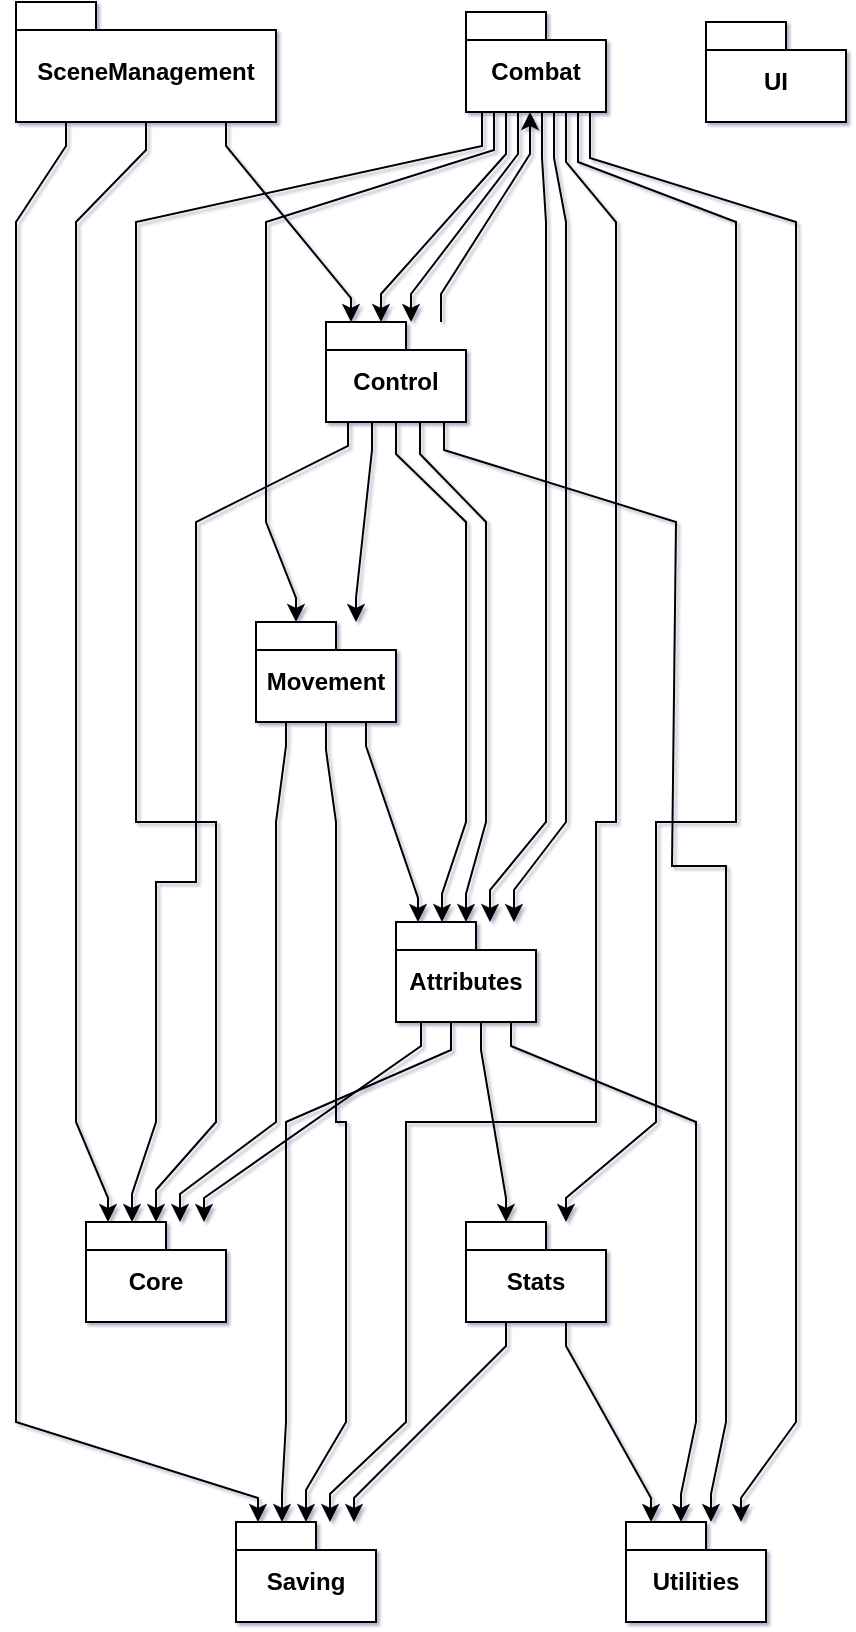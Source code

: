 <mxfile version="22.1.21" type="device" pages="11">
  <diagram name="namespace" id="c4acf3e9-155e-7222-9cf6-157b1a14988f">
    <mxGraphModel dx="1509" dy="880" grid="1" gridSize="10" guides="1" tooltips="1" connect="1" arrows="1" fold="1" page="1" pageScale="1" pageWidth="850" pageHeight="1100" background="none" math="0" shadow="1">
      <root>
        <mxCell id="0" />
        <mxCell id="1" parent="0" />
        <mxCell id="fAHye5SM9JBSVeUxrvUY-1" value="UI" style="shape=folder;fontStyle=1;spacingTop=10;tabWidth=40;tabHeight=14;tabPosition=left;html=1;whiteSpace=wrap;rounded=0;" vertex="1" parent="1">
          <mxGeometry x="355" y="10" width="70" height="50" as="geometry" />
        </mxCell>
        <mxCell id="-7v3qM4c9YLk0nXRMg-t-26" style="edgeStyle=orthogonalEdgeStyle;rounded=0;orthogonalLoop=1;jettySize=auto;html=1;noEdgeStyle=1;orthogonal=1;" edge="1" parent="1" source="XWQd9bPrj875qUmgJWhG-1" target="Z24aPNH_Et4cTchSedgi-1">
          <mxGeometry relative="1" as="geometry">
            <Array as="points">
              <mxPoint x="115" y="72" />
              <mxPoint x="177.5" y="148" />
            </Array>
          </mxGeometry>
        </mxCell>
        <mxCell id="-7v3qM4c9YLk0nXRMg-t-27" style="edgeStyle=orthogonalEdgeStyle;rounded=0;orthogonalLoop=1;jettySize=auto;html=1;noEdgeStyle=1;orthogonal=1;" edge="1" parent="1" source="XWQd9bPrj875qUmgJWhG-1" target="SoEWg6yLduYStTjvEJg5-2">
          <mxGeometry relative="1" as="geometry">
            <Array as="points">
              <mxPoint x="75" y="74" />
              <mxPoint x="40" y="110" />
              <mxPoint x="40" y="260" />
              <mxPoint x="40" y="260" />
              <mxPoint x="40" y="410" />
              <mxPoint x="40" y="410" />
              <mxPoint x="40" y="560" />
              <mxPoint x="56" y="598" />
            </Array>
          </mxGeometry>
        </mxCell>
        <mxCell id="-7v3qM4c9YLk0nXRMg-t-28" style="edgeStyle=orthogonalEdgeStyle;rounded=0;orthogonalLoop=1;jettySize=auto;html=1;noEdgeStyle=1;orthogonal=1;" edge="1" parent="1" source="XWQd9bPrj875qUmgJWhG-1" target="uzDjzcPBivqv_Zgay_TN-1">
          <mxGeometry relative="1" as="geometry">
            <Array as="points">
              <mxPoint x="35" y="72" />
              <mxPoint x="10" y="110" />
              <mxPoint x="10" y="260" />
              <mxPoint x="10" y="260" />
              <mxPoint x="10" y="410" />
              <mxPoint x="10" y="410" />
              <mxPoint x="10" y="560" />
              <mxPoint x="10" y="560" />
              <mxPoint x="10" y="710" />
              <mxPoint x="131" y="748" />
            </Array>
          </mxGeometry>
        </mxCell>
        <mxCell id="XWQd9bPrj875qUmgJWhG-1" value="SceneManagement" style="shape=folder;fontStyle=1;spacingTop=10;tabWidth=40;tabHeight=14;tabPosition=left;html=1;whiteSpace=wrap;rounded=0;" vertex="1" parent="1">
          <mxGeometry x="10" width="130" height="60" as="geometry" />
        </mxCell>
        <mxCell id="-7v3qM4c9YLk0nXRMg-t-17" style="edgeStyle=orthogonalEdgeStyle;rounded=0;orthogonalLoop=1;jettySize=auto;html=1;noEdgeStyle=1;orthogonal=1;" edge="1" parent="1" source="Z24aPNH_Et4cTchSedgi-1" target="mcpstumEfutJBH7xZdj--1">
          <mxGeometry relative="1" as="geometry">
            <Array as="points">
              <mxPoint x="200" y="226" />
              <mxPoint x="235" y="260" />
              <mxPoint x="235" y="410" />
              <mxPoint x="223" y="446" />
            </Array>
          </mxGeometry>
        </mxCell>
        <mxCell id="-7v3qM4c9YLk0nXRMg-t-18" style="edgeStyle=orthogonalEdgeStyle;rounded=0;orthogonalLoop=1;jettySize=auto;html=1;noEdgeStyle=1;orthogonal=1;" edge="1" parent="1" source="Z24aPNH_Et4cTchSedgi-1" target="nZERox4up_UVdmQ9FsYr-1">
          <mxGeometry relative="1" as="geometry">
            <Array as="points">
              <mxPoint x="222.5" y="146" />
              <mxPoint x="267" y="76" />
            </Array>
          </mxGeometry>
        </mxCell>
        <mxCell id="-7v3qM4c9YLk0nXRMg-t-19" style="edgeStyle=orthogonalEdgeStyle;rounded=0;orthogonalLoop=1;jettySize=auto;html=1;noEdgeStyle=1;orthogonal=1;" edge="1" parent="1" source="Z24aPNH_Et4cTchSedgi-1" target="SoEWg6yLduYStTjvEJg5-2">
          <mxGeometry relative="1" as="geometry">
            <Array as="points">
              <mxPoint x="176" y="222" />
              <mxPoint x="100" y="260" />
              <mxPoint x="100" y="440" />
              <mxPoint x="80" y="440" />
              <mxPoint x="80" y="560" />
              <mxPoint x="68" y="596" />
            </Array>
          </mxGeometry>
        </mxCell>
        <mxCell id="-7v3qM4c9YLk0nXRMg-t-20" style="edgeStyle=orthogonalEdgeStyle;rounded=0;orthogonalLoop=1;jettySize=auto;html=1;noEdgeStyle=1;orthogonal=1;" edge="1" parent="1" source="Z24aPNH_Et4cTchSedgi-1" target="exDtzSvbUKiOcy8KX71t-1">
          <mxGeometry relative="1" as="geometry">
            <Array as="points">
              <mxPoint x="188" y="224" />
              <mxPoint x="180" y="298" />
            </Array>
          </mxGeometry>
        </mxCell>
        <mxCell id="-7v3qM4c9YLk0nXRMg-t-21" style="edgeStyle=orthogonalEdgeStyle;rounded=0;orthogonalLoop=1;jettySize=auto;html=1;noEdgeStyle=1;orthogonal=1;" edge="1" parent="1" source="Z24aPNH_Et4cTchSedgi-1" target="GcjApQGEyHz1qAQrTikL-1">
          <mxGeometry relative="1" as="geometry">
            <Array as="points">
              <mxPoint x="224" y="224" />
              <mxPoint x="340" y="260" />
              <mxPoint x="338" y="432" />
              <mxPoint x="365" y="432" />
              <mxPoint x="365" y="560" />
              <mxPoint x="365" y="560" />
              <mxPoint x="365" y="710" />
              <mxPoint x="357.5" y="746" />
            </Array>
          </mxGeometry>
        </mxCell>
        <mxCell id="-7v3qM4c9YLk0nXRMg-t-22" style="edgeStyle=orthogonalEdgeStyle;rounded=0;orthogonalLoop=1;jettySize=auto;html=1;noEdgeStyle=1;orthogonal=1;" edge="1" parent="1" source="Z24aPNH_Et4cTchSedgi-1" target="mcpstumEfutJBH7xZdj--1">
          <mxGeometry relative="1" as="geometry">
            <Array as="points">
              <mxPoint x="212" y="226" />
              <mxPoint x="245" y="260" />
              <mxPoint x="245" y="410" />
              <mxPoint x="235" y="446" />
            </Array>
          </mxGeometry>
        </mxCell>
        <mxCell id="Z24aPNH_Et4cTchSedgi-1" value="Control" style="shape=folder;fontStyle=1;spacingTop=10;tabWidth=40;tabHeight=14;tabPosition=left;html=1;whiteSpace=wrap;rounded=0;" vertex="1" parent="1">
          <mxGeometry x="165" y="160" width="70" height="50" as="geometry" />
        </mxCell>
        <mxCell id="-7v3qM4c9YLk0nXRMg-t-8" style="edgeStyle=orthogonalEdgeStyle;rounded=0;orthogonalLoop=1;jettySize=auto;html=1;noEdgeStyle=1;orthogonal=1;" edge="1" parent="1" source="nZERox4up_UVdmQ9FsYr-1" target="mcpstumEfutJBH7xZdj--1">
          <mxGeometry relative="1" as="geometry">
            <Array as="points">
              <mxPoint x="273" y="78" />
              <mxPoint x="275" y="110" />
              <mxPoint x="275" y="260" />
              <mxPoint x="275" y="260" />
              <mxPoint x="275" y="410" />
              <mxPoint x="247" y="444" />
            </Array>
          </mxGeometry>
        </mxCell>
        <mxCell id="-7v3qM4c9YLk0nXRMg-t-9" style="edgeStyle=orthogonalEdgeStyle;rounded=0;orthogonalLoop=1;jettySize=auto;html=1;noEdgeStyle=1;orthogonal=1;" edge="1" parent="1" source="nZERox4up_UVdmQ9FsYr-1" target="Z24aPNH_Et4cTchSedgi-1">
          <mxGeometry relative="1" as="geometry">
            <Array as="points">
              <mxPoint x="255" y="76" />
              <mxPoint x="192.5" y="146" />
            </Array>
          </mxGeometry>
        </mxCell>
        <mxCell id="-7v3qM4c9YLk0nXRMg-t-10" style="edgeStyle=orthogonalEdgeStyle;rounded=0;orthogonalLoop=1;jettySize=auto;html=1;noEdgeStyle=1;orthogonal=1;" edge="1" parent="1" source="nZERox4up_UVdmQ9FsYr-1" target="exDtzSvbUKiOcy8KX71t-1">
          <mxGeometry relative="1" as="geometry">
            <Array as="points">
              <mxPoint x="249" y="74" />
              <mxPoint x="135" y="110" />
              <mxPoint x="135" y="260" />
              <mxPoint x="150" y="298" />
            </Array>
          </mxGeometry>
        </mxCell>
        <mxCell id="-7v3qM4c9YLk0nXRMg-t-11" style="edgeStyle=orthogonalEdgeStyle;rounded=0;orthogonalLoop=1;jettySize=auto;html=1;noEdgeStyle=1;orthogonal=1;" edge="1" parent="1" source="nZERox4up_UVdmQ9FsYr-1" target="SoEWg6yLduYStTjvEJg5-2">
          <mxGeometry relative="1" as="geometry">
            <Array as="points">
              <mxPoint x="243" y="72" />
              <mxPoint x="70" y="110" />
              <mxPoint x="70" y="260" />
              <mxPoint x="70" y="260" />
              <mxPoint x="70" y="410" />
              <mxPoint x="110" y="410" />
              <mxPoint x="110" y="560" />
              <mxPoint x="80" y="594" />
            </Array>
          </mxGeometry>
        </mxCell>
        <mxCell id="-7v3qM4c9YLk0nXRMg-t-12" style="edgeStyle=orthogonalEdgeStyle;rounded=0;orthogonalLoop=1;jettySize=auto;html=1;noEdgeStyle=1;orthogonal=1;" edge="1" parent="1" source="nZERox4up_UVdmQ9FsYr-1" target="uzDjzcPBivqv_Zgay_TN-1">
          <mxGeometry relative="1" as="geometry">
            <Array as="points">
              <mxPoint x="285" y="80" />
              <mxPoint x="310" y="110" />
              <mxPoint x="310" y="260" />
              <mxPoint x="310" y="260" />
              <mxPoint x="310" y="410" />
              <mxPoint x="300" y="410" />
              <mxPoint x="300" y="560" />
              <mxPoint x="205" y="560" />
              <mxPoint x="205" y="710" />
              <mxPoint x="167" y="746" />
            </Array>
          </mxGeometry>
        </mxCell>
        <mxCell id="-7v3qM4c9YLk0nXRMg-t-13" style="edgeStyle=orthogonalEdgeStyle;rounded=0;orthogonalLoop=1;jettySize=auto;html=1;noEdgeStyle=1;orthogonal=1;" edge="1" parent="1" source="nZERox4up_UVdmQ9FsYr-1" target="mcpstumEfutJBH7xZdj--1">
          <mxGeometry relative="1" as="geometry">
            <Array as="points">
              <mxPoint x="279" y="78" />
              <mxPoint x="285" y="110" />
              <mxPoint x="285" y="260" />
              <mxPoint x="285" y="260" />
              <mxPoint x="285" y="410" />
              <mxPoint x="259" y="444" />
            </Array>
          </mxGeometry>
        </mxCell>
        <mxCell id="-7v3qM4c9YLk0nXRMg-t-14" style="edgeStyle=orthogonalEdgeStyle;rounded=0;orthogonalLoop=1;jettySize=auto;html=1;noEdgeStyle=1;orthogonal=1;" edge="1" parent="1" source="nZERox4up_UVdmQ9FsYr-1" target="-7v3qM4c9YLk0nXRMg-t-1">
          <mxGeometry relative="1" as="geometry">
            <Array as="points">
              <mxPoint x="291" y="80" />
              <mxPoint x="370" y="110" />
              <mxPoint x="370" y="260" />
              <mxPoint x="370" y="260" />
              <mxPoint x="370" y="410" />
              <mxPoint x="330" y="410" />
              <mxPoint x="330" y="560" />
              <mxPoint x="285" y="598" />
            </Array>
          </mxGeometry>
        </mxCell>
        <mxCell id="-7v3qM4c9YLk0nXRMg-t-15" style="edgeStyle=orthogonalEdgeStyle;rounded=0;orthogonalLoop=1;jettySize=auto;html=1;noEdgeStyle=1;orthogonal=1;" edge="1" parent="1" source="nZERox4up_UVdmQ9FsYr-1" target="GcjApQGEyHz1qAQrTikL-1">
          <mxGeometry relative="1" as="geometry">
            <Array as="points">
              <mxPoint x="297" y="78" />
              <mxPoint x="400" y="110" />
              <mxPoint x="400" y="260" />
              <mxPoint x="400" y="260" />
              <mxPoint x="400" y="410" />
              <mxPoint x="400" y="410" />
              <mxPoint x="400" y="560" />
              <mxPoint x="400" y="560" />
              <mxPoint x="400" y="710" />
              <mxPoint x="372.5" y="748" />
            </Array>
          </mxGeometry>
        </mxCell>
        <mxCell id="-7v3qM4c9YLk0nXRMg-t-16" style="edgeStyle=orthogonalEdgeStyle;rounded=0;orthogonalLoop=1;jettySize=auto;html=1;noEdgeStyle=1;orthogonal=1;" edge="1" parent="1" source="nZERox4up_UVdmQ9FsYr-1" target="Z24aPNH_Et4cTchSedgi-1">
          <mxGeometry relative="1" as="geometry">
            <Array as="points">
              <mxPoint x="261" y="76" />
              <mxPoint x="207.5" y="146" />
            </Array>
          </mxGeometry>
        </mxCell>
        <mxCell id="nZERox4up_UVdmQ9FsYr-1" value="Combat" style="shape=folder;fontStyle=1;spacingTop=10;tabWidth=40;tabHeight=14;tabPosition=left;html=1;whiteSpace=wrap;rounded=0;" vertex="1" parent="1">
          <mxGeometry x="235" y="5" width="70" height="50" as="geometry" />
        </mxCell>
        <mxCell id="-7v3qM4c9YLk0nXRMg-t-23" style="edgeStyle=orthogonalEdgeStyle;rounded=0;orthogonalLoop=1;jettySize=auto;html=1;noEdgeStyle=1;orthogonal=1;" edge="1" parent="1" source="exDtzSvbUKiOcy8KX71t-1" target="SoEWg6yLduYStTjvEJg5-2">
          <mxGeometry relative="1" as="geometry">
            <Array as="points">
              <mxPoint x="145" y="372" />
              <mxPoint x="140" y="410" />
              <mxPoint x="140" y="560" />
              <mxPoint x="92" y="596" />
            </Array>
          </mxGeometry>
        </mxCell>
        <mxCell id="-7v3qM4c9YLk0nXRMg-t-24" style="edgeStyle=orthogonalEdgeStyle;rounded=0;orthogonalLoop=1;jettySize=auto;html=1;noEdgeStyle=1;orthogonal=1;" edge="1" parent="1" source="exDtzSvbUKiOcy8KX71t-1" target="uzDjzcPBivqv_Zgay_TN-1">
          <mxGeometry relative="1" as="geometry">
            <Array as="points">
              <mxPoint x="165" y="374" />
              <mxPoint x="170" y="410" />
              <mxPoint x="170" y="560" />
              <mxPoint x="175" y="560" />
              <mxPoint x="175" y="710" />
              <mxPoint x="155" y="744" />
            </Array>
          </mxGeometry>
        </mxCell>
        <mxCell id="-7v3qM4c9YLk0nXRMg-t-25" style="edgeStyle=orthogonalEdgeStyle;rounded=0;orthogonalLoop=1;jettySize=auto;html=1;noEdgeStyle=1;orthogonal=1;" edge="1" parent="1" source="exDtzSvbUKiOcy8KX71t-1" target="mcpstumEfutJBH7xZdj--1">
          <mxGeometry relative="1" as="geometry">
            <Array as="points">
              <mxPoint x="185" y="372" />
              <mxPoint x="211" y="448" />
            </Array>
          </mxGeometry>
        </mxCell>
        <mxCell id="exDtzSvbUKiOcy8KX71t-1" value="Movement" style="shape=folder;fontStyle=1;spacingTop=10;tabWidth=40;tabHeight=14;tabPosition=left;html=1;whiteSpace=wrap;rounded=0;" vertex="1" parent="1">
          <mxGeometry x="130" y="310" width="70" height="50" as="geometry" />
        </mxCell>
        <mxCell id="uzDjzcPBivqv_Zgay_TN-1" value="Saving" style="shape=folder;fontStyle=1;spacingTop=10;tabWidth=40;tabHeight=14;tabPosition=left;html=1;whiteSpace=wrap;rounded=0;" vertex="1" parent="1">
          <mxGeometry x="120" y="760" width="70" height="50" as="geometry" />
        </mxCell>
        <mxCell id="-7v3qM4c9YLk0nXRMg-t-4" style="edgeStyle=orthogonalEdgeStyle;rounded=0;orthogonalLoop=1;jettySize=auto;html=1;noEdgeStyle=1;orthogonal=1;" edge="1" parent="1" source="mcpstumEfutJBH7xZdj--1" target="GcjApQGEyHz1qAQrTikL-1">
          <mxGeometry relative="1" as="geometry">
            <Array as="points">
              <mxPoint x="257.5" y="522" />
              <mxPoint x="350" y="560" />
              <mxPoint x="350" y="710" />
              <mxPoint x="342.5" y="746" />
            </Array>
          </mxGeometry>
        </mxCell>
        <mxCell id="-7v3qM4c9YLk0nXRMg-t-6" style="edgeStyle=orthogonalEdgeStyle;rounded=0;orthogonalLoop=1;jettySize=auto;html=1;noEdgeStyle=1;orthogonal=1;" edge="1" parent="1" source="mcpstumEfutJBH7xZdj--1" target="uzDjzcPBivqv_Zgay_TN-1">
          <mxGeometry relative="1" as="geometry">
            <Array as="points">
              <mxPoint x="227.5" y="524" />
              <mxPoint x="145" y="560" />
              <mxPoint x="145" y="710" />
              <mxPoint x="143" y="746" />
            </Array>
          </mxGeometry>
        </mxCell>
        <mxCell id="-7v3qM4c9YLk0nXRMg-t-7" style="edgeStyle=orthogonalEdgeStyle;rounded=0;orthogonalLoop=1;jettySize=auto;html=1;noEdgeStyle=1;orthogonal=1;" edge="1" parent="1" source="mcpstumEfutJBH7xZdj--1" target="-7v3qM4c9YLk0nXRMg-t-1">
          <mxGeometry relative="1" as="geometry">
            <Array as="points">
              <mxPoint x="242.5" y="524" />
              <mxPoint x="255" y="598" />
            </Array>
          </mxGeometry>
        </mxCell>
        <mxCell id="mcpstumEfutJBH7xZdj--1" value="Attributes" style="shape=folder;fontStyle=1;spacingTop=10;tabWidth=40;tabHeight=14;tabPosition=left;html=1;whiteSpace=wrap;rounded=0;" vertex="1" parent="1">
          <mxGeometry x="200" y="460" width="70" height="50" as="geometry" />
        </mxCell>
        <mxCell id="SoEWg6yLduYStTjvEJg5-2" value="Core" style="shape=folder;fontStyle=1;spacingTop=10;tabWidth=40;tabHeight=14;tabPosition=left;html=1;whiteSpace=wrap;rounded=0;" vertex="1" parent="1">
          <mxGeometry x="45" y="610" width="70" height="50" as="geometry" />
        </mxCell>
        <mxCell id="GcjApQGEyHz1qAQrTikL-1" value="Utilities" style="shape=folder;fontStyle=1;spacingTop=10;tabWidth=40;tabHeight=14;tabPosition=left;html=1;whiteSpace=wrap;rounded=0;" vertex="1" parent="1">
          <mxGeometry x="315" y="760" width="70" height="50" as="geometry" />
        </mxCell>
        <mxCell id="-7v3qM4c9YLk0nXRMg-t-29" style="edgeStyle=orthogonalEdgeStyle;rounded=0;orthogonalLoop=1;jettySize=auto;html=1;noEdgeStyle=1;orthogonal=1;" edge="1" parent="1" source="-7v3qM4c9YLk0nXRMg-t-1" target="GcjApQGEyHz1qAQrTikL-1">
          <mxGeometry relative="1" as="geometry">
            <Array as="points">
              <mxPoint x="285" y="672" />
              <mxPoint x="327.5" y="748" />
            </Array>
          </mxGeometry>
        </mxCell>
        <mxCell id="-7v3qM4c9YLk0nXRMg-t-30" style="edgeStyle=orthogonalEdgeStyle;rounded=0;orthogonalLoop=1;jettySize=auto;html=1;noEdgeStyle=1;orthogonal=1;" edge="1" parent="1" source="-7v3qM4c9YLk0nXRMg-t-1" target="uzDjzcPBivqv_Zgay_TN-1">
          <mxGeometry relative="1" as="geometry">
            <Array as="points">
              <mxPoint x="255" y="672" />
              <mxPoint x="179" y="748" />
            </Array>
          </mxGeometry>
        </mxCell>
        <mxCell id="-7v3qM4c9YLk0nXRMg-t-1" value="Stats" style="shape=folder;fontStyle=1;spacingTop=10;tabWidth=40;tabHeight=14;tabPosition=left;html=1;whiteSpace=wrap;rounded=0;" vertex="1" parent="1">
          <mxGeometry x="235" y="610" width="70" height="50" as="geometry" />
        </mxCell>
        <mxCell id="-7v3qM4c9YLk0nXRMg-t-3" style="edgeStyle=orthogonalEdgeStyle;rounded=0;orthogonalLoop=1;jettySize=auto;html=1;noEdgeStyle=1;orthogonal=1;" edge="1" parent="1" source="mcpstumEfutJBH7xZdj--1" target="SoEWg6yLduYStTjvEJg5-2">
          <mxGeometry relative="1" as="geometry">
            <Array as="points">
              <mxPoint x="212.5" y="522" />
              <mxPoint x="104" y="598" />
            </Array>
          </mxGeometry>
        </mxCell>
      </root>
    </mxGraphModel>
  </diagram>
  <diagram id="85d5orjByPEk69mF97XD" name="UI">
    <mxGraphModel dx="1195" dy="697" grid="1" gridSize="10" guides="1" tooltips="1" connect="1" arrows="1" fold="1" page="1" pageScale="1" pageWidth="850" pageHeight="1100" math="0" shadow="0">
      <root>
        <mxCell id="0" />
        <mxCell id="1" parent="0" />
        <mxCell id="TNmPILxexkMGjSq-NZ3--1" value="DamageText: MonoBehaviour" style="swimlane;fontStyle=1;align=center;verticalAlign=top;childLayout=stackLayout;horizontal=1;startSize=26;horizontalStack=0;resizeParent=1;resizeParentMax=0;resizeLast=0;collapsible=1;marginBottom=0;whiteSpace=wrap;html=1;" vertex="1" parent="1">
          <mxGeometry width="201" height="102" as="geometry" />
        </mxCell>
        <mxCell id="TNmPILxexkMGjSq-NZ3--2" value="-damageText:&amp;nbsp;TextMeshProUGUI" style="text;strokeColor=none;fillColor=none;align=left;verticalAlign=top;spacingLeft=4;spacingRight=4;overflow=hidden;rotatable=0;points=[[0,0.5],[1,0.5]];portConstraint=eastwest;whiteSpace=wrap;html=1;" vertex="1" parent="TNmPILxexkMGjSq-NZ3--1">
          <mxGeometry y="26" width="201" height="26" as="geometry" />
        </mxCell>
        <mxCell id="TNmPILxexkMGjSq-NZ3--3" value="" style="line;strokeWidth=1;fillColor=none;align=left;verticalAlign=middle;spacingTop=-1;spacingLeft=3;spacingRight=3;rotatable=0;labelPosition=right;points=[];portConstraint=eastwest;strokeColor=inherit;" vertex="1" parent="TNmPILxexkMGjSq-NZ3--1">
          <mxGeometry y="52" width="201" height="8" as="geometry" />
        </mxCell>
        <mxCell id="TNmPILxexkMGjSq-NZ3--4" value="+UpdateText(float): void&lt;br&gt;+DestroyText(): void" style="text;strokeColor=none;fillColor=none;align=left;verticalAlign=top;spacingLeft=4;spacingRight=4;overflow=hidden;rotatable=0;points=[[0,0.5],[1,0.5]];portConstraint=eastwest;whiteSpace=wrap;html=1;" vertex="1" parent="TNmPILxexkMGjSq-NZ3--1">
          <mxGeometry y="60" width="201" height="42" as="geometry" />
        </mxCell>
        <mxCell id="TNmPILxexkMGjSq-NZ3--5" value="DamageTextSpawner: MonoBehaviour" style="swimlane;fontStyle=1;align=center;verticalAlign=top;childLayout=stackLayout;horizontal=1;startSize=26;horizontalStack=0;resizeParent=1;resizeParentMax=0;resizeLast=0;collapsible=1;marginBottom=0;whiteSpace=wrap;html=1;" vertex="1" parent="1">
          <mxGeometry y="140" width="259" height="82" as="geometry" />
        </mxCell>
        <mxCell id="TNmPILxexkMGjSq-NZ3--6" value="-damageTextPrefab: DamageText" style="text;strokeColor=none;fillColor=none;align=left;verticalAlign=top;spacingLeft=4;spacingRight=4;overflow=hidden;rotatable=0;points=[[0,0.5],[1,0.5]];portConstraint=eastwest;whiteSpace=wrap;html=1;" vertex="1" parent="TNmPILxexkMGjSq-NZ3--5">
          <mxGeometry y="26" width="259" height="26" as="geometry" />
        </mxCell>
        <mxCell id="TNmPILxexkMGjSq-NZ3--7" value="" style="line;strokeWidth=1;fillColor=none;align=left;verticalAlign=middle;spacingTop=-1;spacingLeft=3;spacingRight=3;rotatable=0;labelPosition=right;points=[];portConstraint=eastwest;strokeColor=inherit;" vertex="1" parent="TNmPILxexkMGjSq-NZ3--5">
          <mxGeometry y="52" width="259" height="8" as="geometry" />
        </mxCell>
        <mxCell id="TNmPILxexkMGjSq-NZ3--8" value="+SpawnDamageText(float): void" style="text;strokeColor=none;fillColor=none;align=left;verticalAlign=top;spacingLeft=4;spacingRight=4;overflow=hidden;rotatable=0;points=[[0,0.5],[1,0.5]];portConstraint=eastwest;whiteSpace=wrap;html=1;" vertex="1" parent="TNmPILxexkMGjSq-NZ3--5">
          <mxGeometry y="60" width="259" height="22" as="geometry" />
        </mxCell>
        <mxCell id="SNm3gQ4oMVEX75CJsSob-1" value="ShowHideUI: MonoBehaviour" style="swimlane;fontStyle=1;align=center;verticalAlign=top;childLayout=stackLayout;horizontal=1;startSize=26;horizontalStack=0;resizeParent=1;resizeParentMax=0;resizeLast=0;collapsible=1;marginBottom=0;whiteSpace=wrap;html=1;" vertex="1" parent="1">
          <mxGeometry y="250" width="201" height="102" as="geometry" />
        </mxCell>
        <mxCell id="SNm3gQ4oMVEX75CJsSob-2" value="-uiContainer: GameObject" style="text;strokeColor=none;fillColor=none;align=left;verticalAlign=top;spacingLeft=4;spacingRight=4;overflow=hidden;rotatable=0;points=[[0,0.5],[1,0.5]];portConstraint=eastwest;whiteSpace=wrap;html=1;" vertex="1" parent="SNm3gQ4oMVEX75CJsSob-1">
          <mxGeometry y="26" width="201" height="26" as="geometry" />
        </mxCell>
        <mxCell id="SNm3gQ4oMVEX75CJsSob-3" value="" style="line;strokeWidth=1;fillColor=none;align=left;verticalAlign=middle;spacingTop=-1;spacingLeft=3;spacingRight=3;rotatable=0;labelPosition=right;points=[];portConstraint=eastwest;strokeColor=inherit;" vertex="1" parent="SNm3gQ4oMVEX75CJsSob-1">
          <mxGeometry y="52" width="201" height="8" as="geometry" />
        </mxCell>
        <mxCell id="SNm3gQ4oMVEX75CJsSob-4" value="-Start(): void&lt;br&gt;-Update(): void" style="text;strokeColor=none;fillColor=none;align=left;verticalAlign=top;spacingLeft=4;spacingRight=4;overflow=hidden;rotatable=0;points=[[0,0.5],[1,0.5]];portConstraint=eastwest;whiteSpace=wrap;html=1;" vertex="1" parent="SNm3gQ4oMVEX75CJsSob-1">
          <mxGeometry y="60" width="201" height="42" as="geometry" />
        </mxCell>
      </root>
    </mxGraphModel>
  </diagram>
  <diagram id="6REEsuMEJ5hDSoqsaeg2" name="SceneManagement">
    <mxGraphModel dx="1247" dy="727" grid="1" gridSize="10" guides="1" tooltips="1" connect="1" arrows="1" fold="1" page="1" pageScale="1" pageWidth="850" pageHeight="1100" math="0" shadow="0">
      <root>
        <mxCell id="0" />
        <mxCell id="1" parent="0" />
        <mxCell id="dqC5UCV1dpbjA0ISHjne-1" value="Fader: MonoBehaviour" style="swimlane;fontStyle=1;align=center;verticalAlign=top;childLayout=stackLayout;horizontal=1;startSize=26;horizontalStack=0;resizeParent=1;resizeParentMax=0;resizeLast=0;collapsible=1;marginBottom=0;whiteSpace=wrap;html=1;" vertex="1" parent="1">
          <mxGeometry y="460" width="216" height="152" as="geometry" />
        </mxCell>
        <mxCell id="dqC5UCV1dpbjA0ISHjne-2" value="-canvasGroup: CanvasGroup&lt;br&gt;-currentActiveFade: Coroutine" style="text;strokeColor=none;fillColor=none;align=left;verticalAlign=top;spacingLeft=4;spacingRight=4;overflow=hidden;rotatable=0;points=[[0,0.5],[1,0.5]];portConstraint=eastwest;whiteSpace=wrap;html=1;" vertex="1" parent="dqC5UCV1dpbjA0ISHjne-1">
          <mxGeometry y="26" width="216" height="36" as="geometry" />
        </mxCell>
        <mxCell id="dqC5UCV1dpbjA0ISHjne-3" value="" style="line;strokeWidth=1;fillColor=none;align=left;verticalAlign=middle;spacingTop=-1;spacingLeft=3;spacingRight=3;rotatable=0;labelPosition=right;points=[];portConstraint=eastwest;strokeColor=inherit;" vertex="1" parent="dqC5UCV1dpbjA0ISHjne-1">
          <mxGeometry y="62" width="216" height="8" as="geometry" />
        </mxCell>
        <mxCell id="dqC5UCV1dpbjA0ISHjne-4" value="+FadeOutImmediately(): void&lt;br&gt;+FadeOut(float): Coroutine&lt;br&gt;+FadeIn(float): Coroutine&lt;br&gt;-Fade(float, float): Coroutine&lt;br&gt;-FadeRoutine(float, float): IEnumerator" style="text;strokeColor=none;fillColor=none;align=left;verticalAlign=top;spacingLeft=4;spacingRight=4;overflow=hidden;rotatable=0;points=[[0,0.5],[1,0.5]];portConstraint=eastwest;whiteSpace=wrap;html=1;" vertex="1" parent="dqC5UCV1dpbjA0ISHjne-1">
          <mxGeometry y="70" width="216" height="82" as="geometry" />
        </mxCell>
        <mxCell id="dqC5UCV1dpbjA0ISHjne-5" value="Portal: MonoBehaviour" style="swimlane;fontStyle=1;align=center;verticalAlign=top;childLayout=stackLayout;horizontal=1;startSize=26;horizontalStack=0;resizeParent=1;resizeParentMax=0;resizeLast=0;collapsible=1;marginBottom=0;whiteSpace=wrap;html=1;" vertex="1" parent="1">
          <mxGeometry width="216" height="240" as="geometry" />
        </mxCell>
        <mxCell id="dqC5UCV1dpbjA0ISHjne-6" value="-&amp;lt;&amp;lt;enum&amp;gt;&amp;gt; DestinationIdentifier&lt;br&gt;-identifier: DestinationIdentifier&lt;br&gt;-sceneToLoad: int&lt;br&gt;-fadeOutTime: float&lt;br&gt;-fadeInTime: float&lt;br&gt;-fadeWaitTime: float&lt;br&gt;-spawnPoint: Transform&lt;br&gt;" style="text;strokeColor=none;fillColor=none;align=left;verticalAlign=top;spacingLeft=4;spacingRight=4;overflow=hidden;rotatable=0;points=[[0,0.5],[1,0.5]];portConstraint=eastwest;whiteSpace=wrap;html=1;" vertex="1" parent="dqC5UCV1dpbjA0ISHjne-5">
          <mxGeometry y="26" width="216" height="106" as="geometry" />
        </mxCell>
        <mxCell id="dqC5UCV1dpbjA0ISHjne-7" value="" style="line;strokeWidth=1;fillColor=none;align=left;verticalAlign=middle;spacingTop=-1;spacingLeft=3;spacingRight=3;rotatable=0;labelPosition=right;points=[];portConstraint=eastwest;strokeColor=inherit;" vertex="1" parent="dqC5UCV1dpbjA0ISHjne-5">
          <mxGeometry y="132" width="216" height="8" as="geometry" />
        </mxCell>
        <mxCell id="dqC5UCV1dpbjA0ISHjne-8" value="-OnTriggerEnter(Collider): void&lt;br&gt;-SceneTransition(): IEnumerator&lt;br&gt;-DisableControll(): void&lt;br&gt;-EnableControll(): void&lt;br&gt;-GetOtherPortal(): Portal&lt;br&gt;-UpdatePlayer(Portal): void" style="text;strokeColor=none;fillColor=none;align=left;verticalAlign=top;spacingLeft=4;spacingRight=4;overflow=hidden;rotatable=0;points=[[0,0.5],[1,0.5]];portConstraint=eastwest;whiteSpace=wrap;html=1;" vertex="1" parent="dqC5UCV1dpbjA0ISHjne-5">
          <mxGeometry y="140" width="216" height="100" as="geometry" />
        </mxCell>
        <mxCell id="dqC5UCV1dpbjA0ISHjne-9" value="SavingWrapper: MonoBehaviour" style="swimlane;fontStyle=1;align=center;verticalAlign=top;childLayout=stackLayout;horizontal=1;startSize=26;horizontalStack=0;resizeParent=1;resizeParentMax=0;resizeLast=0;collapsible=1;marginBottom=0;whiteSpace=wrap;html=1;" vertex="1" parent="1">
          <mxGeometry y="280" width="216" height="120" as="geometry" />
        </mxCell>
        <mxCell id="dqC5UCV1dpbjA0ISHjne-10" value="-&amp;lt;&amp;lt;const&amp;gt;&amp;gt; defaultFileName: string&lt;br&gt;-fadeInTime: float" style="text;strokeColor=none;fillColor=none;align=left;verticalAlign=top;spacingLeft=4;spacingRight=4;overflow=hidden;rotatable=0;points=[[0,0.5],[1,0.5]];portConstraint=eastwest;whiteSpace=wrap;html=1;" vertex="1" parent="dqC5UCV1dpbjA0ISHjne-9">
          <mxGeometry y="26" width="216" height="36" as="geometry" />
        </mxCell>
        <mxCell id="dqC5UCV1dpbjA0ISHjne-11" value="" style="line;strokeWidth=1;fillColor=none;align=left;verticalAlign=middle;spacingTop=-1;spacingLeft=3;spacingRight=3;rotatable=0;labelPosition=right;points=[];portConstraint=eastwest;strokeColor=inherit;" vertex="1" parent="dqC5UCV1dpbjA0ISHjne-9">
          <mxGeometry y="62" width="216" height="8" as="geometry" />
        </mxCell>
        <mxCell id="dqC5UCV1dpbjA0ISHjne-12" value="-LoadLastScene(): IEnumerator&lt;br&gt;+LoadGame(): void&lt;br&gt;+SaveGame(): void" style="text;strokeColor=none;fillColor=none;align=left;verticalAlign=top;spacingLeft=4;spacingRight=4;overflow=hidden;rotatable=0;points=[[0,0.5],[1,0.5]];portConstraint=eastwest;whiteSpace=wrap;html=1;" vertex="1" parent="dqC5UCV1dpbjA0ISHjne-9">
          <mxGeometry y="70" width="216" height="50" as="geometry" />
        </mxCell>
      </root>
    </mxGraphModel>
  </diagram>
  <diagram id="z2K2CH8PnlfyryLPV-rP" name="Control">
    <mxGraphModel dx="2049" dy="1194" grid="1" gridSize="10" guides="1" tooltips="1" connect="1" arrows="1" fold="1" page="1" pageScale="1" pageWidth="850" pageHeight="1100" math="0" shadow="0">
      <root>
        <mxCell id="0" />
        <mxCell id="1" parent="0" />
        <mxCell id="UveLBJp4ftu71srUymEn-1" value="&amp;lt;&amp;lt;interface&amp;gt;&amp;gt;&lt;br&gt;&lt;i&gt;IRaycastable&lt;/i&gt;" style="swimlane;fontStyle=1;align=center;verticalAlign=top;childLayout=stackLayout;horizontal=1;startSize=40;horizontalStack=0;resizeParent=1;resizeParentMax=0;resizeLast=0;collapsible=1;marginBottom=0;whiteSpace=wrap;html=1;" vertex="1" parent="1">
          <mxGeometry x="360" y="150" width="230" height="80" as="geometry" />
        </mxCell>
        <mxCell id="UveLBJp4ftu71srUymEn-2" value="+HandleRaycast(PlayerController): bool&lt;br&gt;+GetCursorType(): CursorType" style="text;strokeColor=none;fillColor=none;align=left;verticalAlign=top;spacingLeft=4;spacingRight=4;overflow=hidden;rotatable=0;points=[[0,0.5],[1,0.5]];portConstraint=eastwest;whiteSpace=wrap;html=1;" vertex="1" parent="UveLBJp4ftu71srUymEn-1">
          <mxGeometry y="40" width="230" height="40" as="geometry" />
        </mxCell>
        <mxCell id="UveLBJp4ftu71srUymEn-3" value="AIController: MonoBehaviour" style="swimlane;fontStyle=1;align=center;verticalAlign=top;childLayout=stackLayout;horizontal=1;startSize=26;horizontalStack=0;resizeParent=1;resizeParentMax=0;resizeLast=0;collapsible=1;marginBottom=0;whiteSpace=wrap;html=1;" vertex="1" parent="1">
          <mxGeometry width="209" height="426" as="geometry">
            <mxRectangle x="-927" y="302" width="202" height="26" as="alternateBounds" />
          </mxGeometry>
        </mxCell>
        <mxCell id="UveLBJp4ftu71srUymEn-4" value="-chaseDistance: float&lt;br&gt;-aggroCooldown: float&lt;br&gt;-shoutDistance: float&lt;br&gt;-suspiciousTime: float&lt;br&gt;-waypointDwellTime: float&lt;br&gt;-patrolSpeedFraction: float&lt;br&gt;-patrolPath: PatrolPath&lt;br&gt;-actionScheduler: ActionScheduler&lt;br&gt;-fighter: Fighter&lt;br&gt;-mover: Mover&lt;br&gt;-player: GameObject&lt;br&gt;-health: Health&lt;br&gt;-hasBeenAggroedRecently: bool&lt;br&gt;-currentWaypointIndex: int&lt;br&gt;-guardPosition: LazyValue&amp;lt;Vector3&amp;gt;" style="text;strokeColor=none;fillColor=none;align=left;verticalAlign=top;spacingLeft=4;spacingRight=4;overflow=hidden;rotatable=0;points=[[0,0.5],[1,0.5]];portConstraint=eastwest;whiteSpace=wrap;html=1;" vertex="1" parent="UveLBJp4ftu71srUymEn-3">
          <mxGeometry y="26" width="209" height="226" as="geometry" />
        </mxCell>
        <mxCell id="UveLBJp4ftu71srUymEn-5" value="" style="line;strokeWidth=1;fillColor=none;align=left;verticalAlign=middle;spacingTop=-1;spacingLeft=3;spacingRight=3;rotatable=0;labelPosition=right;points=[];portConstraint=eastwest;strokeColor=inherit;" vertex="1" parent="UveLBJp4ftu71srUymEn-3">
          <mxGeometry y="252" width="209" height="8" as="geometry" />
        </mxCell>
        <mxCell id="UveLBJp4ftu71srUymEn-6" value="-Update(): void&lt;br&gt;-IsAggrevated(): bool&lt;br&gt;-AttackBehaviour(): void&lt;br&gt;-AggrevateNearbyEnemies(): void&lt;br style=&quot;border-color: var(--border-color);&quot;&gt;+BeAggrevated(): void&lt;br&gt;-SuspiciousBehaviour(): void&lt;br&gt;-PatrolBehaviour(): void&lt;br&gt;-AtWaypoint(): bool&lt;br&gt;-CycleWaypoint(): void&lt;br&gt;-GetCurrentWaypoint(): Vector3&lt;br&gt;-UpdateTimer(): void" style="text;strokeColor=none;fillColor=none;align=left;verticalAlign=top;spacingLeft=4;spacingRight=4;overflow=hidden;rotatable=0;points=[[0,0.5],[1,0.5]];portConstraint=eastwest;whiteSpace=wrap;html=1;" vertex="1" parent="UveLBJp4ftu71srUymEn-3">
          <mxGeometry y="260" width="209" height="166" as="geometry" />
        </mxCell>
        <mxCell id="UveLBJp4ftu71srUymEn-7" value="PatrolPath: MonoBehaviour" style="swimlane;fontStyle=1;align=center;verticalAlign=top;childLayout=stackLayout;horizontal=1;startSize=24;horizontalStack=0;resizeParent=1;resizeParentMax=0;resizeLast=0;collapsible=1;marginBottom=0;whiteSpace=wrap;html=1;" vertex="1" parent="1">
          <mxGeometry y="460" width="211" height="84" as="geometry" />
        </mxCell>
        <mxCell id="UveLBJp4ftu71srUymEn-8" value="+&amp;lt;&amp;lt;get&amp;gt;&amp;gt; WaypointCount: int" style="text;strokeColor=none;fillColor=none;align=left;verticalAlign=top;spacingLeft=4;spacingRight=4;overflow=hidden;rotatable=0;points=[[0,0.5],[1,0.5]];portConstraint=eastwest;whiteSpace=wrap;html=1;" vertex="1" parent="UveLBJp4ftu71srUymEn-7">
          <mxGeometry y="24" width="211" height="20" as="geometry" />
        </mxCell>
        <mxCell id="UveLBJp4ftu71srUymEn-9" value="" style="line;strokeWidth=1;fillColor=none;align=left;verticalAlign=middle;spacingTop=-1;spacingLeft=3;spacingRight=3;rotatable=0;labelPosition=right;points=[];portConstraint=eastwest;strokeColor=inherit;" vertex="1" parent="UveLBJp4ftu71srUymEn-7">
          <mxGeometry y="44" width="211" height="4" as="geometry" />
        </mxCell>
        <mxCell id="UveLBJp4ftu71srUymEn-10" value="+GetNextIndex(int): int&lt;br&gt;+GetWaypointPosition(int): Vector3" style="text;strokeColor=none;fillColor=none;align=left;verticalAlign=top;spacingLeft=4;spacingRight=4;overflow=hidden;rotatable=0;points=[[0,0.5],[1,0.5]];portConstraint=eastwest;whiteSpace=wrap;html=1;" vertex="1" parent="UveLBJp4ftu71srUymEn-7">
          <mxGeometry y="48" width="211" height="36" as="geometry" />
        </mxCell>
        <mxCell id="UveLBJp4ftu71srUymEn-11" value="&lt;b&gt;&amp;lt;&amp;lt;enum&amp;gt;&amp;gt;&lt;br&gt;CursorType&lt;br&gt;&lt;/b&gt;" style="swimlane;fontStyle=0;childLayout=stackLayout;horizontal=1;startSize=30;fillColor=none;horizontalStack=0;resizeParent=1;resizeParentMax=0;resizeLast=0;collapsible=1;marginBottom=0;whiteSpace=wrap;html=1;" vertex="1" parent="1">
          <mxGeometry x="360" width="119" height="109" as="geometry" />
        </mxCell>
        <mxCell id="UveLBJp4ftu71srUymEn-12" value="None,&lt;br&gt;UI,&lt;br&gt;Movement,&lt;br&gt;Pickup,&lt;br&gt;Combat" style="text;strokeColor=none;fillColor=none;align=left;verticalAlign=top;spacingLeft=4;spacingRight=4;overflow=hidden;rotatable=0;points=[[0,0.5],[1,0.5]];portConstraint=eastwest;whiteSpace=wrap;html=1;" vertex="1" parent="UveLBJp4ftu71srUymEn-11">
          <mxGeometry y="30" width="119" height="79" as="geometry" />
        </mxCell>
        <mxCell id="UveLBJp4ftu71srUymEn-13" value="PlayerController: MonoBehaviour" style="swimlane;fontStyle=1;align=center;verticalAlign=top;childLayout=stackLayout;horizontal=1;startSize=26;horizontalStack=0;resizeParent=1;resizeParentMax=0;resizeLast=0;collapsible=1;marginBottom=0;whiteSpace=wrap;html=1;" vertex="1" parent="1">
          <mxGeometry y="590" width="285" height="251" as="geometry" />
        </mxCell>
        <mxCell id="UveLBJp4ftu71srUymEn-14" value="-&amp;lt;&amp;lt;struct&amp;gt;&amp;gt; CursorMapping&lt;br&gt;-cursorMappings: CursorMapping[]&lt;br&gt;-mover: Mover&lt;br&gt;-health: Health&lt;br&gt;-maxNavMeshProjectionDistance: float" style="text;strokeColor=none;fillColor=none;align=left;verticalAlign=top;spacingLeft=4;spacingRight=4;overflow=hidden;rotatable=0;points=[[0,0.5],[1,0.5]];portConstraint=eastwest;whiteSpace=wrap;html=1;" vertex="1" parent="UveLBJp4ftu71srUymEn-13">
          <mxGeometry y="26" width="285" height="78" as="geometry" />
        </mxCell>
        <mxCell id="UveLBJp4ftu71srUymEn-15" value="" style="line;strokeWidth=1;fillColor=none;align=left;verticalAlign=middle;spacingTop=-1;spacingLeft=3;spacingRight=3;rotatable=0;labelPosition=right;points=[];portConstraint=eastwest;strokeColor=inherit;" vertex="1" parent="UveLBJp4ftu71srUymEn-13">
          <mxGeometry y="104" width="285" height="8" as="geometry" />
        </mxCell>
        <mxCell id="UveLBJp4ftu71srUymEn-16" value="-Update(): void&lt;br&gt;-InteractWithUI(): bool&lt;br&gt;-InteractWithComponent(): bool&lt;br&gt;-GetAllSortedRaycastHit(): RaycastHit[]&lt;br&gt;-InteractWithMovement(): bool&lt;br&gt;-RaycastNavMesh(out Vector3): bool&lt;br&gt;-SetCursor(CursorType): void&lt;br&gt;-GetCursorMapping(CursorType):&amp;nbsp;CursorMapping&lt;br&gt;-&amp;lt;&amp;lt;static&amp;gt;&amp;gt;&amp;nbsp;GetMouseRay(): Ray" style="text;strokeColor=none;fillColor=none;align=left;verticalAlign=top;spacingLeft=4;spacingRight=4;overflow=hidden;rotatable=0;points=[[0,0.5],[1,0.5]];portConstraint=eastwest;whiteSpace=wrap;html=1;" vertex="1" parent="UveLBJp4ftu71srUymEn-13">
          <mxGeometry y="112" width="285" height="139" as="geometry" />
        </mxCell>
      </root>
    </mxGraphModel>
  </diagram>
  <diagram id="sRPN3EJYVxZ_h27b3c5k" name="Combat">
    <mxGraphModel dx="1247" dy="1827" grid="1" gridSize="10" guides="1" tooltips="1" connect="1" arrows="1" fold="1" page="1" pageScale="1" pageWidth="850" pageHeight="1100" math="0" shadow="0">
      <root>
        <mxCell id="0" />
        <mxCell id="1" parent="0" />
        <mxCell id="jjvPQYtTYgnNSvO1-gMu-1" value="CombatTarget: MonoBehaviour, IRaycastable" style="swimlane;fontStyle=1;align=center;verticalAlign=top;childLayout=stackLayout;horizontal=1;startSize=27;horizontalStack=0;resizeParent=1;resizeParentMax=0;resizeLast=0;collapsible=1;marginBottom=0;whiteSpace=wrap;html=1;" vertex="1" parent="1">
          <mxGeometry y="-890" width="280" height="50" as="geometry" />
        </mxCell>
        <mxCell id="jjvPQYtTYgnNSvO1-gMu-2" value="Fighter: MonoBehaviour" style="swimlane;fontStyle=1;align=center;verticalAlign=top;childLayout=stackLayout;horizontal=1;startSize=24;horizontalStack=0;resizeParent=1;resizeParentMax=0;resizeLast=0;collapsible=1;marginBottom=0;whiteSpace=wrap;html=1;" vertex="1" parent="1">
          <mxGeometry x="320" y="-1100" width="220" height="298" as="geometry" />
        </mxCell>
        <mxCell id="jjvPQYtTYgnNSvO1-gMu-3" value="-timeBetweenAttacks: float&lt;br&gt;-defaultWeaponSO: WeaponSO&lt;br&gt;-rightHandTransform: Transform&lt;br&gt;-leftHandTransform: Transform&lt;br&gt;-mover: Mover&lt;br&gt;-currentWeaponSO: WeaponSO&lt;br&gt;-currentWeapon: LazyValue&amp;lt;Weapon&amp;gt;&lt;br&gt;+&amp;lt;&amp;lt;get&amp;gt;&amp;gt; TargetHealth: Health" style="text;strokeColor=none;fillColor=none;align=left;verticalAlign=top;spacingLeft=4;spacingRight=4;overflow=hidden;rotatable=0;points=[[0,0.5],[1,0.5]];portConstraint=eastwest;whiteSpace=wrap;html=1;" vertex="1" parent="jjvPQYtTYgnNSvO1-gMu-2">
          <mxGeometry y="24" width="220" height="124" as="geometry" />
        </mxCell>
        <mxCell id="jjvPQYtTYgnNSvO1-gMu-4" value="" style="line;strokeWidth=1;fillColor=none;align=left;verticalAlign=middle;spacingTop=-1;spacingLeft=3;spacingRight=3;rotatable=0;labelPosition=right;points=[];portConstraint=eastwest;strokeColor=inherit;" vertex="1" parent="jjvPQYtTYgnNSvO1-gMu-2">
          <mxGeometry y="148" width="220" height="8" as="geometry" />
        </mxCell>
        <mxCell id="jjvPQYtTYgnNSvO1-gMu-5" value="-Update(): void&lt;br&gt;+EquipWeapon(WeaponSO)&lt;br&gt;-AttachWeapon(WeaponSO): Weapon&lt;br&gt;-TargetInAttackRange(): bool&lt;br&gt;-AttackBehaviour(): void&lt;br&gt;-TriggerAttack(): void&lt;br&gt;+CanAttack(GameObject): bool&lt;br&gt;+StartAttackAction(GameObject): void&lt;br&gt;-Hit(): void" style="text;strokeColor=none;fillColor=none;align=left;verticalAlign=top;spacingLeft=4;spacingRight=4;overflow=hidden;rotatable=0;points=[[0,0.5],[1,0.5]];portConstraint=eastwest;whiteSpace=wrap;html=1;" vertex="1" parent="jjvPQYtTYgnNSvO1-gMu-2">
          <mxGeometry y="156" width="220" height="142" as="geometry" />
        </mxCell>
        <mxCell id="jjvPQYtTYgnNSvO1-gMu-6" value="WeaponSO: ScriptableObject" style="swimlane;fontStyle=1;align=center;verticalAlign=top;childLayout=stackLayout;horizontal=1;startSize=25;horizontalStack=0;resizeParent=1;resizeParentMax=0;resizeLast=0;collapsible=1;marginBottom=0;whiteSpace=wrap;html=1;" vertex="1" parent="1">
          <mxGeometry x="320" y="-760" width="410" height="215" as="geometry" />
        </mxCell>
        <mxCell id="jjvPQYtTYgnNSvO1-gMu-7" value="-equippedPrefab: Weapon&lt;br&gt;-projectile: Projectile&lt;br&gt;-animOverrideCon: AnimatorOverrideController&lt;br&gt;-rightHandWeapon: bool&lt;br&gt;+&amp;lt;&amp;lt;get&amp;gt;&amp;gt; WeaponRange: float&lt;br&gt;+&amp;lt;&amp;lt;get&amp;gt;&amp;gt; WeaponDamage: float&lt;br&gt;+&amp;lt;&amp;lt;get&amp;gt;&amp;gt; PercentageBonus: float" style="text;strokeColor=none;fillColor=none;align=left;verticalAlign=top;spacingLeft=4;spacingRight=4;overflow=hidden;rotatable=0;points=[[0,0.5],[1,0.5]];portConstraint=eastwest;whiteSpace=wrap;html=1;" vertex="1" parent="jjvPQYtTYgnNSvO1-gMu-6">
          <mxGeometry y="25" width="410" height="110" as="geometry" />
        </mxCell>
        <mxCell id="jjvPQYtTYgnNSvO1-gMu-8" value="" style="line;strokeWidth=1;fillColor=none;align=left;verticalAlign=middle;spacingTop=-1;spacingLeft=3;spacingRight=3;rotatable=0;labelPosition=right;points=[];portConstraint=eastwest;strokeColor=inherit;" vertex="1" parent="jjvPQYtTYgnNSvO1-gMu-6">
          <mxGeometry y="135" width="410" height="8" as="geometry" />
        </mxCell>
        <mxCell id="jjvPQYtTYgnNSvO1-gMu-9" value="+Spawn(Transform, Transform, Animator): Weapon&lt;br&gt;-DestroyOldWeapon(Transform, Transform): void&amp;nbsp;&lt;br&gt;+LaunchProjectile(Transform, Transform, Health, GameObject, float): void&lt;br&gt;+HasProjectile(): bool&lt;br&gt;" style="text;strokeColor=none;fillColor=none;align=left;verticalAlign=top;spacingLeft=4;spacingRight=4;overflow=hidden;rotatable=0;points=[[0,0.5],[1,0.5]];portConstraint=eastwest;whiteSpace=wrap;html=1;" vertex="1" parent="jjvPQYtTYgnNSvO1-gMu-6">
          <mxGeometry y="143" width="410" height="72" as="geometry" />
        </mxCell>
        <mxCell id="jjvPQYtTYgnNSvO1-gMu-10" value="Weapon: MonoBehaviour" style="swimlane;fontStyle=1;align=center;verticalAlign=top;childLayout=stackLayout;horizontal=1;startSize=25;horizontalStack=0;resizeParent=1;resizeParentMax=0;resizeLast=0;collapsible=1;marginBottom=0;whiteSpace=wrap;html=1;" vertex="1" parent="1">
          <mxGeometry y="-649" width="185" height="90" as="geometry" />
        </mxCell>
        <mxCell id="jjvPQYtTYgnNSvO1-gMu-11" value="-OnHit: UnityEvent" style="text;strokeColor=none;fillColor=none;align=left;verticalAlign=top;spacingLeft=4;spacingRight=4;overflow=hidden;rotatable=0;points=[[0,0.5],[1,0.5]];portConstraint=eastwest;whiteSpace=wrap;html=1;" vertex="1" parent="jjvPQYtTYgnNSvO1-gMu-10">
          <mxGeometry y="25" width="185" height="26" as="geometry" />
        </mxCell>
        <mxCell id="jjvPQYtTYgnNSvO1-gMu-12" value="" style="line;strokeWidth=1;fillColor=none;align=left;verticalAlign=middle;spacingTop=-1;spacingLeft=3;spacingRight=3;rotatable=0;labelPosition=right;points=[];portConstraint=eastwest;strokeColor=inherit;" vertex="1" parent="jjvPQYtTYgnNSvO1-gMu-10">
          <mxGeometry y="51" width="185" height="8" as="geometry" />
        </mxCell>
        <mxCell id="jjvPQYtTYgnNSvO1-gMu-13" value="+CallHitEvent(): void" style="text;strokeColor=none;fillColor=none;align=left;verticalAlign=top;spacingLeft=4;spacingRight=4;overflow=hidden;rotatable=0;points=[[0,0.5],[1,0.5]];portConstraint=eastwest;whiteSpace=wrap;html=1;" vertex="1" parent="jjvPQYtTYgnNSvO1-gMu-10">
          <mxGeometry y="59" width="185" height="31" as="geometry" />
        </mxCell>
        <mxCell id="jjvPQYtTYgnNSvO1-gMu-14" value="ProjectTile: MonoBehaviour" style="swimlane;fontStyle=1;align=center;verticalAlign=top;childLayout=stackLayout;horizontal=1;startSize=24;horizontalStack=0;resizeParent=1;resizeParentMax=0;resizeLast=0;collapsible=1;marginBottom=0;whiteSpace=wrap;html=1;" vertex="1" parent="1">
          <mxGeometry y="-520" width="250" height="267" as="geometry" />
        </mxCell>
        <mxCell id="jjvPQYtTYgnNSvO1-gMu-15" value="-isChasingProjectTile: bool&lt;br&gt;-flyingSpeed: float&lt;br&gt;-lifeAfterImpact: float&lt;br&gt;-maxLifeTime: float&lt;br&gt;-hitEffect: GameObject&lt;br&gt;-destroyOnHitObjects: GameObject[]&lt;br&gt;-OnHit: UnityEvent&lt;br&gt;-targetHealth: Health&lt;br&gt;-instigator: GameObject&lt;br&gt;-damage: float" style="text;strokeColor=none;fillColor=none;align=left;verticalAlign=top;spacingLeft=4;spacingRight=4;overflow=hidden;rotatable=0;points=[[0,0.5],[1,0.5]];portConstraint=eastwest;whiteSpace=wrap;html=1;" vertex="1" parent="jjvPQYtTYgnNSvO1-gMu-14">
          <mxGeometry y="24" width="250" height="154" as="geometry" />
        </mxCell>
        <mxCell id="jjvPQYtTYgnNSvO1-gMu-16" value="" style="line;strokeWidth=1;fillColor=none;align=left;verticalAlign=middle;spacingTop=-1;spacingLeft=3;spacingRight=3;rotatable=0;labelPosition=right;points=[];portConstraint=eastwest;strokeColor=inherit;" vertex="1" parent="jjvPQYtTYgnNSvO1-gMu-14">
          <mxGeometry y="178" width="250" height="8" as="geometry" />
        </mxCell>
        <mxCell id="jjvPQYtTYgnNSvO1-gMu-17" value="-Start(): void&lt;br&gt;-Update(): void&lt;br&gt;-OnTriggerEnter(Collider): void&lt;br&gt;-GetAimLocation(): Vector3&lt;br&gt;+SetTarget(Health, GameObject, float): void" style="text;strokeColor=none;fillColor=none;align=left;verticalAlign=top;spacingLeft=4;spacingRight=4;overflow=hidden;rotatable=0;points=[[0,0.5],[1,0.5]];portConstraint=eastwest;whiteSpace=wrap;html=1;" vertex="1" parent="jjvPQYtTYgnNSvO1-gMu-14">
          <mxGeometry y="186" width="250" height="81" as="geometry" />
        </mxCell>
        <mxCell id="jjvPQYtTYgnNSvO1-gMu-18" value="EnemyHealthText: MonoBehaviour" style="swimlane;fontStyle=1;align=center;verticalAlign=top;childLayout=stackLayout;horizontal=1;startSize=26;horizontalStack=0;resizeParent=1;resizeParentMax=0;resizeLast=0;collapsible=1;marginBottom=0;whiteSpace=wrap;html=1;" vertex="1" parent="1">
          <mxGeometry y="-800" width="229" height="97" as="geometry" />
        </mxCell>
        <mxCell id="jjvPQYtTYgnNSvO1-gMu-19" value="-fighter: Fighter&lt;br&gt;-healthValueText: TextMeshProUGUI" style="text;strokeColor=none;fillColor=none;align=left;verticalAlign=top;spacingLeft=4;spacingRight=4;overflow=hidden;rotatable=0;points=[[0,0.5],[1,0.5]];portConstraint=eastwest;whiteSpace=wrap;html=1;" vertex="1" parent="jjvPQYtTYgnNSvO1-gMu-18">
          <mxGeometry y="26" width="229" height="37" as="geometry" />
        </mxCell>
        <mxCell id="jjvPQYtTYgnNSvO1-gMu-20" value="" style="line;strokeWidth=1;fillColor=none;align=left;verticalAlign=middle;spacingTop=-1;spacingLeft=3;spacingRight=3;rotatable=0;labelPosition=right;points=[];portConstraint=eastwest;strokeColor=inherit;" vertex="1" parent="jjvPQYtTYgnNSvO1-gMu-18">
          <mxGeometry y="63" width="229" height="8" as="geometry" />
        </mxCell>
        <mxCell id="jjvPQYtTYgnNSvO1-gMu-21" value="-Update(): void" style="text;strokeColor=none;fillColor=none;align=left;verticalAlign=top;spacingLeft=4;spacingRight=4;overflow=hidden;rotatable=0;points=[[0,0.5],[1,0.5]];portConstraint=eastwest;whiteSpace=wrap;html=1;" vertex="1" parent="jjvPQYtTYgnNSvO1-gMu-18">
          <mxGeometry y="71" width="229" height="26" as="geometry" />
        </mxCell>
        <mxCell id="jjvPQYtTYgnNSvO1-gMu-22" value="WeaponPickup: MonoBehaviour, IRaycastable" style="swimlane;fontStyle=1;align=center;verticalAlign=top;childLayout=stackLayout;horizontal=1;startSize=26;horizontalStack=0;resizeParent=1;resizeParentMax=0;resizeLast=0;collapsible=1;marginBottom=0;whiteSpace=wrap;html=1;" vertex="1" parent="1">
          <mxGeometry y="-1100" width="280" height="168" as="geometry" />
        </mxCell>
        <mxCell id="jjvPQYtTYgnNSvO1-gMu-23" value="-weaponSO: WeaponSO&lt;br&gt;-healthRestoreAmount: float&lt;br&gt;-hideTime: float" style="text;strokeColor=none;fillColor=none;align=left;verticalAlign=top;spacingLeft=4;spacingRight=4;overflow=hidden;rotatable=0;points=[[0,0.5],[1,0.5]];portConstraint=eastwest;whiteSpace=wrap;html=1;" vertex="1" parent="jjvPQYtTYgnNSvO1-gMu-22">
          <mxGeometry y="26" width="280" height="51" as="geometry" />
        </mxCell>
        <mxCell id="jjvPQYtTYgnNSvO1-gMu-24" value="" style="line;strokeWidth=1;fillColor=none;align=left;verticalAlign=middle;spacingTop=-1;spacingLeft=3;spacingRight=3;rotatable=0;labelPosition=right;points=[];portConstraint=eastwest;strokeColor=inherit;" vertex="1" parent="jjvPQYtTYgnNSvO1-gMu-22">
          <mxGeometry y="77" width="280" height="8" as="geometry" />
        </mxCell>
        <mxCell id="jjvPQYtTYgnNSvO1-gMu-25" value="-OnTriggerEnter(Collider): void&lt;br&gt;-Pickup(GameObject): void&lt;br&gt;-HideForSeconds(float): IEnumerator&lt;br&gt;-HidePickup(): void&lt;br&gt;-ShowPickup(): void" style="text;strokeColor=none;fillColor=none;align=left;verticalAlign=top;spacingLeft=4;spacingRight=4;overflow=hidden;rotatable=0;points=[[0,0.5],[1,0.5]];portConstraint=eastwest;whiteSpace=wrap;html=1;" vertex="1" parent="jjvPQYtTYgnNSvO1-gMu-22">
          <mxGeometry y="85" width="280" height="83" as="geometry" />
        </mxCell>
      </root>
    </mxGraphModel>
  </diagram>
  <diagram id="b_d0CuDExlKvb13yK0Xe" name="Movement">
    <mxGraphModel dx="1687" dy="984" grid="1" gridSize="10" guides="1" tooltips="1" connect="1" arrows="1" fold="1" page="1" pageScale="1" pageWidth="850" pageHeight="1100" math="0" shadow="0">
      <root>
        <mxCell id="0" />
        <mxCell id="1" parent="0" />
        <mxCell id="Wla11KpvZvNQrGiFbrZa-1" value="Mover: MonoBehaviour, IAction, ISaveable" style="swimlane;fontStyle=1;align=center;verticalAlign=top;childLayout=stackLayout;horizontal=1;startSize=22;horizontalStack=0;resizeParent=1;resizeParentMax=0;resizeLast=0;collapsible=1;marginBottom=0;whiteSpace=wrap;html=1;" vertex="1" parent="1">
          <mxGeometry width="270" height="202" as="geometry" />
        </mxCell>
        <mxCell id="Wla11KpvZvNQrGiFbrZa-2" value="-maxspeed: float&lt;br&gt;-maxNavPathLength: float&lt;br&gt;-actionScheduler: ActionScheduler&lt;br&gt;-navMeshAgent: NavMeshAgent&lt;br&gt;-animator: Animator&lt;br&gt;-health: Health" style="text;strokeColor=none;fillColor=none;align=left;verticalAlign=top;spacingLeft=4;spacingRight=4;overflow=hidden;rotatable=0;points=[[0,0.5],[1,0.5]];portConstraint=eastwest;whiteSpace=wrap;html=1;" vertex="1" parent="Wla11KpvZvNQrGiFbrZa-1">
          <mxGeometry y="22" width="270" height="90" as="geometry" />
        </mxCell>
        <mxCell id="Wla11KpvZvNQrGiFbrZa-3" value="" style="line;strokeWidth=1;fillColor=none;align=left;verticalAlign=middle;spacingTop=-1;spacingLeft=3;spacingRight=3;rotatable=0;labelPosition=right;points=[];portConstraint=eastwest;strokeColor=inherit;" vertex="1" parent="Wla11KpvZvNQrGiFbrZa-1">
          <mxGeometry y="112" width="270" height="8" as="geometry" />
        </mxCell>
        <mxCell id="Wla11KpvZvNQrGiFbrZa-4" value="-UpdateAnimator(): void&lt;br&gt;+StartMoveAction(Vector3, float): void&lt;br&gt;+MoveTo(Vector3, float): void&lt;br&gt;+CanMoveTo(Vector3): bool&lt;br&gt;-GetNavPathLength(NavMeshPath): float" style="text;strokeColor=none;fillColor=none;align=left;verticalAlign=top;spacingLeft=4;spacingRight=4;overflow=hidden;rotatable=0;points=[[0,0.5],[1,0.5]];portConstraint=eastwest;whiteSpace=wrap;html=1;" vertex="1" parent="Wla11KpvZvNQrGiFbrZa-1">
          <mxGeometry y="120" width="270" height="82" as="geometry" />
        </mxCell>
      </root>
    </mxGraphModel>
  </diagram>
  <diagram id="ob6zYdk2Y3Wx1fbOpgHw" name="Saving">
    <mxGraphModel dx="1509" dy="880" grid="1" gridSize="10" guides="1" tooltips="1" connect="1" arrows="1" fold="1" page="1" pageScale="1" pageWidth="850" pageHeight="1100" math="0" shadow="0">
      <root>
        <mxCell id="0" />
        <mxCell id="1" parent="0" />
        <mxCell id="7tm5DZRKTX3TIUznne1C-1" value="&amp;lt;&amp;lt;interface&amp;gt;&amp;gt;&lt;br&gt;&lt;i&gt;ISaveable&lt;/i&gt;" style="swimlane;fontStyle=1;align=center;verticalAlign=top;childLayout=stackLayout;horizontal=1;startSize=40;horizontalStack=0;resizeParent=1;resizeParentMax=0;resizeLast=0;collapsible=1;marginBottom=0;whiteSpace=wrap;html=1;" vertex="1" parent="1">
          <mxGeometry x="440" y="120" width="160" height="80" as="geometry" />
        </mxCell>
        <mxCell id="7tm5DZRKTX3TIUznne1C-2" value="+CaptureState(): object&lt;br&gt;+RestoreState(object): void" style="text;strokeColor=none;fillColor=none;align=left;verticalAlign=top;spacingLeft=4;spacingRight=4;overflow=hidden;rotatable=0;points=[[0,0.5],[1,0.5]];portConstraint=eastwest;whiteSpace=wrap;html=1;" vertex="1" parent="7tm5DZRKTX3TIUznne1C-1">
          <mxGeometry y="40" width="160" height="40" as="geometry" />
        </mxCell>
        <mxCell id="7tm5DZRKTX3TIUznne1C-3" value="SaveableEntity: MonoBehaviour" style="swimlane;fontStyle=1;align=center;verticalAlign=top;childLayout=stackLayout;horizontal=1;startSize=24;horizontalStack=0;resizeParent=1;resizeParentMax=0;resizeLast=0;collapsible=1;marginBottom=0;whiteSpace=wrap;html=1;" vertex="1" parent="1">
          <mxGeometry y="200" width="339" height="196" as="geometry" />
        </mxCell>
        <mxCell id="7tm5DZRKTX3TIUznne1C-4" value="-uniqueIdentifier: string&lt;br&gt;-&amp;lt;&amp;lt;static&amp;gt;&amp;gt; globalLookup:&amp;nbsp;Dictionary&amp;lt;string, SaveableEntity&amp;gt;&lt;br&gt;+&amp;lt;&amp;lt;get&amp;gt;&amp;gt;&amp;nbsp;UniqueIdentifier: string" style="text;strokeColor=none;fillColor=none;align=left;verticalAlign=top;spacingLeft=4;spacingRight=4;overflow=hidden;rotatable=0;points=[[0,0.5],[1,0.5]];portConstraint=eastwest;whiteSpace=wrap;html=1;" vertex="1" parent="7tm5DZRKTX3TIUznne1C-3">
          <mxGeometry y="24" width="339" height="51" as="geometry" />
        </mxCell>
        <mxCell id="7tm5DZRKTX3TIUznne1C-5" value="" style="line;strokeWidth=1;fillColor=none;align=left;verticalAlign=middle;spacingTop=-1;spacingLeft=3;spacingRight=3;rotatable=0;labelPosition=right;points=[];portConstraint=eastwest;strokeColor=inherit;" vertex="1" parent="7tm5DZRKTX3TIUznne1C-3">
          <mxGeometry y="75" width="339" height="8" as="geometry" />
        </mxCell>
        <mxCell id="7tm5DZRKTX3TIUznne1C-6" value="+CaptureISaveableState(): Dictionary&amp;lt;string, object&amp;gt;&lt;br&gt;+RestoreISaveableState(object): void&lt;br&gt;&lt;br&gt;#if UNITY_EDITOR&lt;br&gt;-Update(): void&lt;br&gt;-IsUnique(string): bool&lt;br&gt;#endif" style="text;strokeColor=none;fillColor=none;align=left;verticalAlign=top;spacingLeft=4;spacingRight=4;overflow=hidden;rotatable=0;points=[[0,0.5],[1,0.5]];portConstraint=eastwest;whiteSpace=wrap;html=1;" vertex="1" parent="7tm5DZRKTX3TIUznne1C-3">
          <mxGeometry y="83" width="339" height="113" as="geometry" />
        </mxCell>
        <mxCell id="7tm5DZRKTX3TIUznne1C-7" value="SavingSystem: MonoBehaviour" style="swimlane;fontStyle=1;align=center;verticalAlign=top;childLayout=stackLayout;horizontal=1;startSize=24;horizontalStack=0;resizeParent=1;resizeParentMax=0;resizeLast=0;collapsible=1;marginBottom=0;whiteSpace=wrap;html=1;" vertex="1" parent="1">
          <mxGeometry width="360" height="160" as="geometry" />
        </mxCell>
        <mxCell id="7tm5DZRKTX3TIUznne1C-8" value="+LoadLastScene(string): IEnumerator&lt;br&gt;+Save(string): void&lt;br&gt;+Load(string): void&lt;br&gt;+Delete(string): void&lt;br&gt;-SaveFile(string, Dictionary&amp;lt;string, object&amp;gt;): void&lt;br&gt;-LoadFile(string): Dictionary&amp;lt;string, object&amp;gt;&lt;br&gt;-CaptureSaveableEntityState(Dictionary&amp;lt;string, object&amp;gt;): void&lt;br&gt;-RestoreSaveableEntityState(Dictionary&amp;lt;string, object&amp;gt;): void&lt;br&gt;-GetPathFromSaveFile(string): string" style="text;strokeColor=none;fillColor=none;align=left;verticalAlign=top;spacingLeft=4;spacingRight=4;overflow=hidden;rotatable=0;points=[[0,0.5],[1,0.5]];portConstraint=eastwest;whiteSpace=wrap;html=1;" vertex="1" parent="7tm5DZRKTX3TIUznne1C-7">
          <mxGeometry y="24" width="360" height="136" as="geometry" />
        </mxCell>
        <mxCell id="7tm5DZRKTX3TIUznne1C-9" value="SerializableVector3" style="swimlane;fontStyle=1;align=center;verticalAlign=top;childLayout=stackLayout;horizontal=1;startSize=26;horizontalStack=0;resizeParent=1;resizeParentMax=0;resizeLast=0;collapsible=1;marginBottom=0;whiteSpace=wrap;html=1;" vertex="1" parent="1">
          <mxGeometry x="440" width="160" height="80" as="geometry" />
        </mxCell>
        <mxCell id="7tm5DZRKTX3TIUznne1C-10" value="-x,y,z: float" style="text;strokeColor=none;fillColor=none;align=left;verticalAlign=top;spacingLeft=4;spacingRight=4;overflow=hidden;rotatable=0;points=[[0,0.5],[1,0.5]];portConstraint=eastwest;whiteSpace=wrap;html=1;" vertex="1" parent="7tm5DZRKTX3TIUznne1C-9">
          <mxGeometry y="26" width="160" height="24" as="geometry" />
        </mxCell>
        <mxCell id="7tm5DZRKTX3TIUznne1C-11" value="" style="line;strokeWidth=1;fillColor=none;align=left;verticalAlign=middle;spacingTop=-1;spacingLeft=3;spacingRight=3;rotatable=0;labelPosition=right;points=[];portConstraint=eastwest;strokeColor=inherit;" vertex="1" parent="7tm5DZRKTX3TIUznne1C-9">
          <mxGeometry y="50" width="160" height="8" as="geometry" />
        </mxCell>
        <mxCell id="7tm5DZRKTX3TIUznne1C-12" value="+ToVector(): Vector3" style="text;strokeColor=none;fillColor=none;align=left;verticalAlign=top;spacingLeft=4;spacingRight=4;overflow=hidden;rotatable=0;points=[[0,0.5],[1,0.5]];portConstraint=eastwest;whiteSpace=wrap;html=1;" vertex="1" parent="7tm5DZRKTX3TIUznne1C-9">
          <mxGeometry y="58" width="160" height="22" as="geometry" />
        </mxCell>
      </root>
    </mxGraphModel>
  </diagram>
  <diagram id="DgYZ2lF3jtOMUmPnrs2y" name="Attributes">
    <mxGraphModel dx="1434" dy="836" grid="1" gridSize="10" guides="1" tooltips="1" connect="1" arrows="1" fold="1" page="1" pageScale="1" pageWidth="850" pageHeight="1100" math="0" shadow="0">
      <root>
        <mxCell id="0" />
        <mxCell id="1" parent="0" />
        <mxCell id="CiifsFIGVy7l8bGzbMK3-1" value="Health: MonoBehaviour, ISaveable" style="swimlane;fontStyle=1;align=center;verticalAlign=top;childLayout=stackLayout;horizontal=1;startSize=25;horizontalStack=0;resizeParent=1;resizeParentMax=0;resizeLast=0;collapsible=1;marginBottom=0;whiteSpace=wrap;html=1;" vertex="1" parent="1">
          <mxGeometry width="240" height="215" as="geometry" />
        </mxCell>
        <mxCell id="CiifsFIGVy7l8bGzbMK3-2" value="-OnTakeDamage: UnityEvent&amp;lt;float&amp;gt;&lt;br&gt;-OnDie: UnityEvent&lt;br&gt;+&amp;lt;&amp;lt;get&amp;gt;&amp;gt; CurrentHealth: float&lt;br&gt;+&amp;lt;&amp;lt;get&amp;gt;&amp;gt; CurrentHealthFraction: float&lt;br&gt;+&amp;lt;&amp;lt;get&amp;gt;&amp;gt; CurrentHealthPercentage: float&lt;br&gt;+&amp;lt;&amp;lt;get&amp;gt;&amp;gt; MaxHealth: float&lt;br&gt;+&amp;lt;&amp;lt;get&amp;gt;&amp;gt; IsDeath: bool" style="text;strokeColor=none;fillColor=none;align=left;verticalAlign=top;spacingLeft=4;spacingRight=4;overflow=hidden;rotatable=0;points=[[0,0.5],[1,0.5]];portConstraint=eastwest;whiteSpace=wrap;html=1;" vertex="1" parent="CiifsFIGVy7l8bGzbMK3-1">
          <mxGeometry y="25" width="240" height="110" as="geometry" />
        </mxCell>
        <mxCell id="CiifsFIGVy7l8bGzbMK3-3" value="" style="line;strokeWidth=1;fillColor=none;align=left;verticalAlign=middle;spacingTop=-1;spacingLeft=3;spacingRight=3;rotatable=0;labelPosition=right;points=[];portConstraint=eastwest;strokeColor=inherit;" vertex="1" parent="CiifsFIGVy7l8bGzbMK3-1">
          <mxGeometry y="135" width="240" height="8" as="geometry" />
        </mxCell>
        <mxCell id="CiifsFIGVy7l8bGzbMK3-4" value="+TakeDamage(GameObject, float): void&lt;br&gt;-Die(): void&lt;br&gt;+Heal(float): void&lt;br&gt;-AwardExperience(GameObject): void" style="text;strokeColor=none;fillColor=none;align=left;verticalAlign=top;spacingLeft=4;spacingRight=4;overflow=hidden;rotatable=0;points=[[0,0.5],[1,0.5]];portConstraint=eastwest;whiteSpace=wrap;html=1;" vertex="1" parent="CiifsFIGVy7l8bGzbMK3-1">
          <mxGeometry y="143" width="240" height="72" as="geometry" />
        </mxCell>
        <mxCell id="CiifsFIGVy7l8bGzbMK3-5" value="HealthBar: MonoBehaviour" style="swimlane;fontStyle=1;align=center;verticalAlign=top;childLayout=stackLayout;horizontal=1;startSize=26;horizontalStack=0;resizeParent=1;resizeParentMax=0;resizeLast=0;collapsible=1;marginBottom=0;whiteSpace=wrap;html=1;" vertex="1" parent="1">
          <mxGeometry y="400" width="226" height="118" as="geometry" />
        </mxCell>
        <mxCell id="CiifsFIGVy7l8bGzbMK3-6" value="-chacraterHealth: Health&lt;br&gt;-foreGround: Transform&lt;br&gt;-rootCanvas: Canvas" style="text;strokeColor=none;fillColor=none;align=left;verticalAlign=top;spacingLeft=4;spacingRight=4;overflow=hidden;rotatable=0;points=[[0,0.5],[1,0.5]];portConstraint=eastwest;whiteSpace=wrap;html=1;" vertex="1" parent="CiifsFIGVy7l8bGzbMK3-5">
          <mxGeometry y="26" width="226" height="54" as="geometry" />
        </mxCell>
        <mxCell id="CiifsFIGVy7l8bGzbMK3-7" value="" style="line;strokeWidth=1;fillColor=none;align=left;verticalAlign=middle;spacingTop=-1;spacingLeft=3;spacingRight=3;rotatable=0;labelPosition=right;points=[];portConstraint=eastwest;strokeColor=inherit;" vertex="1" parent="CiifsFIGVy7l8bGzbMK3-5">
          <mxGeometry y="80" width="226" height="8" as="geometry" />
        </mxCell>
        <mxCell id="CiifsFIGVy7l8bGzbMK3-8" value="-Update(): void" style="text;strokeColor=none;fillColor=none;align=left;verticalAlign=top;spacingLeft=4;spacingRight=4;overflow=hidden;rotatable=0;points=[[0,0.5],[1,0.5]];portConstraint=eastwest;whiteSpace=wrap;html=1;" vertex="1" parent="CiifsFIGVy7l8bGzbMK3-5">
          <mxGeometry y="88" width="226" height="30" as="geometry" />
        </mxCell>
        <mxCell id="CiifsFIGVy7l8bGzbMK3-9" value="PlayerHealthText: MonoBehaviour" style="swimlane;fontStyle=1;align=center;verticalAlign=top;childLayout=stackLayout;horizontal=1;startSize=26;horizontalStack=0;resizeParent=1;resizeParentMax=0;resizeLast=0;collapsible=1;marginBottom=0;whiteSpace=wrap;html=1;" vertex="1" parent="1">
          <mxGeometry y="260" width="236" height="97" as="geometry" />
        </mxCell>
        <mxCell id="CiifsFIGVy7l8bGzbMK3-10" value="-playerHealth: Health&lt;br&gt;-healthValueText: TextMeshProUGUI" style="text;strokeColor=none;fillColor=none;align=left;verticalAlign=top;spacingLeft=4;spacingRight=4;overflow=hidden;rotatable=0;points=[[0,0.5],[1,0.5]];portConstraint=eastwest;whiteSpace=wrap;html=1;" vertex="1" parent="CiifsFIGVy7l8bGzbMK3-9">
          <mxGeometry y="26" width="236" height="37" as="geometry" />
        </mxCell>
        <mxCell id="CiifsFIGVy7l8bGzbMK3-11" value="" style="line;strokeWidth=1;fillColor=none;align=left;verticalAlign=middle;spacingTop=-1;spacingLeft=3;spacingRight=3;rotatable=0;labelPosition=right;points=[];portConstraint=eastwest;strokeColor=inherit;" vertex="1" parent="CiifsFIGVy7l8bGzbMK3-9">
          <mxGeometry y="63" width="236" height="8" as="geometry" />
        </mxCell>
        <mxCell id="CiifsFIGVy7l8bGzbMK3-12" value="-Update(): void" style="text;strokeColor=none;fillColor=none;align=left;verticalAlign=top;spacingLeft=4;spacingRight=4;overflow=hidden;rotatable=0;points=[[0,0.5],[1,0.5]];portConstraint=eastwest;whiteSpace=wrap;html=1;" vertex="1" parent="CiifsFIGVy7l8bGzbMK3-9">
          <mxGeometry y="71" width="236" height="26" as="geometry" />
        </mxCell>
      </root>
    </mxGraphModel>
  </diagram>
  <diagram id="eu1k2Iamvd74Ui3fMA4s" name="Core">
    <mxGraphModel dx="1434" dy="836" grid="1" gridSize="10" guides="1" tooltips="1" connect="1" arrows="1" fold="1" page="1" pageScale="1" pageWidth="850" pageHeight="1100" math="0" shadow="0">
      <root>
        <mxCell id="0" />
        <mxCell id="1" parent="0" />
        <mxCell id="D732cmvk8rAvlZlLA5G7-1" value="&amp;lt;&amp;lt;interface&amp;gt;&amp;gt;&lt;br&gt;&lt;i&gt;IAction&lt;/i&gt;" style="swimlane;fontStyle=1;align=center;verticalAlign=top;childLayout=stackLayout;horizontal=1;startSize=40;horizontalStack=0;resizeParent=1;resizeParentMax=0;resizeLast=0;collapsible=1;marginBottom=0;whiteSpace=wrap;html=1;" vertex="1" parent="1">
          <mxGeometry x="360" width="100" height="70" as="geometry" />
        </mxCell>
        <mxCell id="D732cmvk8rAvlZlLA5G7-2" value="+Cancel(): void" style="text;strokeColor=none;fillColor=none;align=left;verticalAlign=top;spacingLeft=4;spacingRight=4;overflow=hidden;rotatable=0;points=[[0,0.5],[1,0.5]];portConstraint=eastwest;whiteSpace=wrap;html=1;" vertex="1" parent="D732cmvk8rAvlZlLA5G7-1">
          <mxGeometry y="40" width="100" height="30" as="geometry" />
        </mxCell>
        <mxCell id="D732cmvk8rAvlZlLA5G7-3" value="ActionScheduler: MonoBehaviour" style="swimlane;fontStyle=1;align=center;verticalAlign=top;childLayout=stackLayout;horizontal=1;startSize=24;horizontalStack=0;resizeParent=1;resizeParentMax=0;resizeLast=0;collapsible=1;marginBottom=0;whiteSpace=wrap;html=1;movable=1;resizable=1;rotatable=1;deletable=1;editable=1;locked=0;connectable=1;" vertex="1" parent="1">
          <mxGeometry width="240" height="94" as="geometry" />
        </mxCell>
        <mxCell id="D732cmvk8rAvlZlLA5G7-4" value="-currentAction: IAction" style="text;strokeColor=none;fillColor=none;align=left;verticalAlign=top;spacingLeft=4;spacingRight=4;overflow=hidden;rotatable=0;points=[[0,0.5],[1,0.5]];portConstraint=eastwest;whiteSpace=wrap;html=1;" vertex="1" parent="D732cmvk8rAvlZlLA5G7-3">
          <mxGeometry y="24" width="240" height="20" as="geometry" />
        </mxCell>
        <mxCell id="D732cmvk8rAvlZlLA5G7-5" value="" style="line;strokeWidth=1;fillColor=none;align=left;verticalAlign=middle;spacingTop=-1;spacingLeft=3;spacingRight=3;rotatable=0;labelPosition=right;points=[];portConstraint=eastwest;strokeColor=inherit;" vertex="1" parent="D732cmvk8rAvlZlLA5G7-3">
          <mxGeometry y="44" width="240" height="8" as="geometry" />
        </mxCell>
        <mxCell id="D732cmvk8rAvlZlLA5G7-6" value="+StartAction(IAction): void&lt;br&gt;+CancelCurrentAction()" style="text;strokeColor=none;fillColor=none;align=left;verticalAlign=top;spacingLeft=4;spacingRight=4;overflow=hidden;rotatable=0;points=[[0,0.5],[1,0.5]];portConstraint=eastwest;whiteSpace=wrap;html=1;" vertex="1" parent="D732cmvk8rAvlZlLA5G7-3">
          <mxGeometry y="52" width="240" height="42" as="geometry" />
        </mxCell>
        <mxCell id="D732cmvk8rAvlZlLA5G7-7" value="CameraFacing: MonoBehaviour" style="swimlane;fontStyle=1;align=center;verticalAlign=top;childLayout=stackLayout;horizontal=1;startSize=24;horizontalStack=0;resizeParent=1;resizeParentMax=0;resizeLast=0;collapsible=1;marginBottom=0;whiteSpace=wrap;html=1;" vertex="1" parent="1">
          <mxGeometry y="120" width="240" height="48" as="geometry" />
        </mxCell>
        <mxCell id="D732cmvk8rAvlZlLA5G7-8" value="-LateUpdate(): void" style="text;strokeColor=none;fillColor=none;align=left;verticalAlign=top;spacingLeft=4;spacingRight=4;overflow=hidden;rotatable=0;points=[[0,0.5],[1,0.5]];portConstraint=eastwest;whiteSpace=wrap;html=1;" vertex="1" parent="D732cmvk8rAvlZlLA5G7-7">
          <mxGeometry y="24" width="240" height="24" as="geometry" />
        </mxCell>
        <mxCell id="D732cmvk8rAvlZlLA5G7-9" value="DestroyAfterEffect: MonoBehaviour" style="swimlane;fontStyle=1;align=center;verticalAlign=top;childLayout=stackLayout;horizontal=1;startSize=24;horizontalStack=0;resizeParent=1;resizeParentMax=0;resizeLast=0;collapsible=1;marginBottom=0;whiteSpace=wrap;html=1;" vertex="1" parent="1">
          <mxGeometry y="320" width="219" height="80" as="geometry" />
        </mxCell>
        <mxCell id="D732cmvk8rAvlZlLA5G7-10" value="-targetToDestroy: GameObject" style="text;strokeColor=none;fillColor=none;align=left;verticalAlign=top;spacingLeft=4;spacingRight=4;overflow=hidden;rotatable=0;points=[[0,0.5],[1,0.5]];portConstraint=eastwest;whiteSpace=wrap;html=1;" vertex="1" parent="D732cmvk8rAvlZlLA5G7-9">
          <mxGeometry y="24" width="219" height="20" as="geometry" />
        </mxCell>
        <mxCell id="D732cmvk8rAvlZlLA5G7-11" value="" style="line;strokeWidth=1;fillColor=none;align=left;verticalAlign=middle;spacingTop=-1;spacingLeft=3;spacingRight=3;rotatable=0;labelPosition=right;points=[];portConstraint=eastwest;strokeColor=inherit;" vertex="1" parent="D732cmvk8rAvlZlLA5G7-9">
          <mxGeometry y="44" width="219" height="8" as="geometry" />
        </mxCell>
        <mxCell id="D732cmvk8rAvlZlLA5G7-12" value="-Update(): void" style="text;strokeColor=none;fillColor=none;align=left;verticalAlign=top;spacingLeft=4;spacingRight=4;overflow=hidden;rotatable=0;points=[[0,0.5],[1,0.5]];portConstraint=eastwest;whiteSpace=wrap;html=1;" vertex="1" parent="D732cmvk8rAvlZlLA5G7-9">
          <mxGeometry y="52" width="219" height="28" as="geometry" />
        </mxCell>
        <mxCell id="D732cmvk8rAvlZlLA5G7-13" value="FollowCamera: MonoBehaviour" style="swimlane;fontStyle=1;align=center;verticalAlign=top;childLayout=stackLayout;horizontal=1;startSize=24;horizontalStack=0;resizeParent=1;resizeParentMax=0;resizeLast=0;collapsible=1;marginBottom=0;whiteSpace=wrap;html=1;" vertex="1" parent="1">
          <mxGeometry y="440" width="219" height="76" as="geometry" />
        </mxCell>
        <mxCell id="D732cmvk8rAvlZlLA5G7-14" value="-target: Transform" style="text;strokeColor=none;fillColor=none;align=left;verticalAlign=top;spacingLeft=4;spacingRight=4;overflow=hidden;rotatable=0;points=[[0,0.5],[1,0.5]];portConstraint=eastwest;whiteSpace=wrap;html=1;" vertex="1" parent="D732cmvk8rAvlZlLA5G7-13">
          <mxGeometry y="24" width="219" height="20" as="geometry" />
        </mxCell>
        <mxCell id="D732cmvk8rAvlZlLA5G7-15" value="" style="line;strokeWidth=1;fillColor=none;align=left;verticalAlign=middle;spacingTop=-1;spacingLeft=3;spacingRight=3;rotatable=0;labelPosition=right;points=[];portConstraint=eastwest;strokeColor=inherit;" vertex="1" parent="D732cmvk8rAvlZlLA5G7-13">
          <mxGeometry y="44" width="219" height="8" as="geometry" />
        </mxCell>
        <mxCell id="D732cmvk8rAvlZlLA5G7-16" value="-LateUpdate(): void" style="text;strokeColor=none;fillColor=none;align=left;verticalAlign=top;spacingLeft=4;spacingRight=4;overflow=hidden;rotatable=0;points=[[0,0.5],[1,0.5]];portConstraint=eastwest;whiteSpace=wrap;html=1;" vertex="1" parent="D732cmvk8rAvlZlLA5G7-13">
          <mxGeometry y="52" width="219" height="24" as="geometry" />
        </mxCell>
        <mxCell id="D732cmvk8rAvlZlLA5G7-17" value="PersistentObjectSpawner: MonoBehaviour" style="swimlane;fontStyle=1;align=center;verticalAlign=top;childLayout=stackLayout;horizontal=1;startSize=24;horizontalStack=0;resizeParent=1;resizeParentMax=0;resizeLast=0;collapsible=1;marginBottom=0;whiteSpace=wrap;html=1;" vertex="1" parent="1">
          <mxGeometry y="200" width="271" height="93" as="geometry" />
        </mxCell>
        <mxCell id="D732cmvk8rAvlZlLA5G7-18" value="-persistentObjectPrefab: GameObject&lt;br&gt;-&amp;lt;&amp;lt;static&amp;gt;&amp;gt; hasSpawned: bool" style="text;strokeColor=none;fillColor=none;align=left;verticalAlign=top;spacingLeft=4;spacingRight=4;overflow=hidden;rotatable=0;points=[[0,0.5],[1,0.5]];portConstraint=eastwest;whiteSpace=wrap;html=1;" vertex="1" parent="D732cmvk8rAvlZlLA5G7-17">
          <mxGeometry y="24" width="271" height="37" as="geometry" />
        </mxCell>
        <mxCell id="D732cmvk8rAvlZlLA5G7-19" value="" style="line;strokeWidth=1;fillColor=none;align=left;verticalAlign=middle;spacingTop=-1;spacingLeft=3;spacingRight=3;rotatable=0;labelPosition=right;points=[];portConstraint=eastwest;strokeColor=inherit;" vertex="1" parent="D732cmvk8rAvlZlLA5G7-17">
          <mxGeometry y="61" width="271" height="8" as="geometry" />
        </mxCell>
        <mxCell id="D732cmvk8rAvlZlLA5G7-20" value="-SpawnPersistentObject(): void" style="text;strokeColor=none;fillColor=none;align=left;verticalAlign=top;spacingLeft=4;spacingRight=4;overflow=hidden;rotatable=0;points=[[0,0.5],[1,0.5]];portConstraint=eastwest;whiteSpace=wrap;html=1;" vertex="1" parent="D732cmvk8rAvlZlLA5G7-17">
          <mxGeometry y="69" width="271" height="24" as="geometry" />
        </mxCell>
      </root>
    </mxGraphModel>
  </diagram>
  <diagram id="GMDoEKPd-9NARQTzy9Zg" name="Utilities">
    <mxGraphModel dx="1434" dy="836" grid="1" gridSize="10" guides="1" tooltips="1" connect="1" arrows="1" fold="1" page="1" pageScale="1" pageWidth="850" pageHeight="1100" math="0" shadow="0">
      <root>
        <mxCell id="0" />
        <mxCell id="1" parent="0" />
        <mxCell id="r02rx7NWKGURrETMSz14-1" value="LazyValue&amp;lt;T&amp;gt;" style="swimlane;fontStyle=1;align=center;verticalAlign=top;childLayout=stackLayout;horizontal=1;startSize=26;horizontalStack=0;resizeParent=1;resizeParentMax=0;resizeLast=0;collapsible=1;marginBottom=0;whiteSpace=wrap;html=1;" vertex="1" parent="1">
          <mxGeometry width="212" height="129" as="geometry" />
        </mxCell>
        <mxCell id="r02rx7NWKGURrETMSz14-2" value="-hasInitialized: bool&lt;br&gt;-&amp;lt;&amp;lt;delegate&amp;gt;&amp;gt;&amp;nbsp;InitializerDelegate(): T&lt;br&gt;-initializer:&amp;nbsp;InitializerDelegate&lt;br&gt;+&amp;lt;&amp;lt;get&amp;gt;&amp;gt;&amp;lt;&amp;lt;set&amp;gt;&amp;gt; Value: T" style="text;strokeColor=none;fillColor=none;align=left;verticalAlign=top;spacingLeft=4;spacingRight=4;overflow=hidden;rotatable=0;points=[[0,0.5],[1,0.5]];portConstraint=eastwest;whiteSpace=wrap;html=1;" vertex="1" parent="r02rx7NWKGURrETMSz14-1">
          <mxGeometry y="26" width="212" height="72" as="geometry" />
        </mxCell>
        <mxCell id="r02rx7NWKGURrETMSz14-3" value="" style="line;strokeWidth=1;fillColor=none;align=left;verticalAlign=middle;spacingTop=-1;spacingLeft=3;spacingRight=3;rotatable=0;labelPosition=right;points=[];portConstraint=eastwest;strokeColor=inherit;" vertex="1" parent="r02rx7NWKGURrETMSz14-1">
          <mxGeometry y="98" width="212" height="8" as="geometry" />
        </mxCell>
        <mxCell id="r02rx7NWKGURrETMSz14-4" value="+ForceInit(): void" style="text;strokeColor=none;fillColor=none;align=left;verticalAlign=top;spacingLeft=4;spacingRight=4;overflow=hidden;rotatable=0;points=[[0,0.5],[1,0.5]];portConstraint=eastwest;whiteSpace=wrap;html=1;" vertex="1" parent="r02rx7NWKGURrETMSz14-1">
          <mxGeometry y="106" width="212" height="23" as="geometry" />
        </mxCell>
      </root>
    </mxGraphModel>
  </diagram>
  <diagram id="ah2BRG-0Qn4Z4ArP2Yj8" name="Stats">
    <mxGraphModel dx="1912" dy="1115" grid="1" gridSize="10" guides="1" tooltips="1" connect="1" arrows="1" fold="1" page="1" pageScale="1" pageWidth="850" pageHeight="1100" math="0" shadow="0">
      <root>
        <mxCell id="0" />
        <mxCell id="1" parent="0" />
        <mxCell id="csYmuUHJ9yotrIj3SnjT-1" value="&amp;lt;&amp;lt;interface&amp;gt;&amp;gt;&lt;br&gt;&lt;i&gt;IModifierProvider&lt;/i&gt;" style="swimlane;fontStyle=1;align=center;verticalAlign=top;childLayout=stackLayout;horizontal=1;startSize=40;horizontalStack=0;resizeParent=1;resizeParentMax=0;resizeLast=0;collapsible=1;marginBottom=0;whiteSpace=wrap;html=1;" vertex="1" parent="1">
          <mxGeometry x="280" y="200" width="290" height="80" as="geometry" />
        </mxCell>
        <mxCell id="csYmuUHJ9yotrIj3SnjT-2" value="+GetAdditiveModifiers(Stat): IEnumerable&amp;lt;float&amp;gt;&lt;br&gt;+GetPercentageModifiers(Stat): IEnumerable&amp;lt;float&amp;gt;" style="text;strokeColor=none;fillColor=none;align=left;verticalAlign=top;spacingLeft=4;spacingRight=4;overflow=hidden;rotatable=0;points=[[0,0.5],[1,0.5]];portConstraint=eastwest;whiteSpace=wrap;html=1;" vertex="1" parent="csYmuUHJ9yotrIj3SnjT-1">
          <mxGeometry y="40" width="290" height="40" as="geometry" />
        </mxCell>
        <mxCell id="csYmuUHJ9yotrIj3SnjT-3" value="BaseStats: MonoBehaviour" style="swimlane;fontStyle=1;align=center;verticalAlign=top;childLayout=stackLayout;horizontal=1;startSize=26;horizontalStack=0;resizeParent=1;resizeParentMax=0;resizeLast=0;collapsible=1;marginBottom=0;whiteSpace=wrap;html=1;" vertex="1" parent="1">
          <mxGeometry width="240" height="280" as="geometry">
            <mxRectangle x="-927" y="302" width="202" height="26" as="alternateBounds" />
          </mxGeometry>
        </mxCell>
        <mxCell id="csYmuUHJ9yotrIj3SnjT-4" value="+&amp;lt;&amp;lt;event&amp;gt;&amp;gt; OnLevelUp: Action&lt;br&gt;-progressionSO: ProgressionSO&lt;br&gt;-characterClass: CharacterClass&lt;br&gt;-startLevel: int&lt;br&gt;-shouldUseModifier: bool&lt;br&gt;-levelUpParticleEffect: GameObject&lt;br&gt;-experience: Experience&lt;br&gt;-currentLevel: LazyValue&amp;lt;int&amp;gt;" style="text;strokeColor=none;fillColor=none;align=left;verticalAlign=top;spacingLeft=4;spacingRight=4;overflow=hidden;rotatable=0;points=[[0,0.5],[1,0.5]];portConstraint=eastwest;whiteSpace=wrap;html=1;" vertex="1" parent="csYmuUHJ9yotrIj3SnjT-3">
          <mxGeometry y="26" width="240" height="124" as="geometry" />
        </mxCell>
        <mxCell id="csYmuUHJ9yotrIj3SnjT-5" value="" style="line;strokeWidth=1;fillColor=none;align=left;verticalAlign=middle;spacingTop=-1;spacingLeft=3;spacingRight=3;rotatable=0;labelPosition=right;points=[];portConstraint=eastwest;strokeColor=inherit;" vertex="1" parent="csYmuUHJ9yotrIj3SnjT-3">
          <mxGeometry y="150" width="240" height="8" as="geometry" />
        </mxCell>
        <mxCell id="csYmuUHJ9yotrIj3SnjT-6" value="-UpdateExperience(): void&lt;br&gt;-CalculateLevel(): int&lt;br&gt;-LevelUpEffect(): void&lt;br&gt;+GetStat(Stat): float&lt;br&gt;-GetBaseStat(Stat): float&lt;br&gt;-GetAdditiveModifier(Stat): float&lt;br&gt;-GetPercentageModifier(Stat): float" style="text;strokeColor=none;fillColor=none;align=left;verticalAlign=top;spacingLeft=4;spacingRight=4;overflow=hidden;rotatable=0;points=[[0,0.5],[1,0.5]];portConstraint=eastwest;whiteSpace=wrap;html=1;" vertex="1" parent="csYmuUHJ9yotrIj3SnjT-3">
          <mxGeometry y="158" width="240" height="122" as="geometry" />
        </mxCell>
        <mxCell id="csYmuUHJ9yotrIj3SnjT-7" value="&lt;b&gt;&amp;lt;&amp;lt;enum&amp;gt;&amp;gt;&lt;br&gt;CharacterClass&lt;br&gt;&lt;/b&gt;" style="swimlane;fontStyle=0;childLayout=stackLayout;horizontal=1;startSize=30;fillColor=none;horizontalStack=0;resizeParent=1;resizeParentMax=0;resizeLast=0;collapsible=1;marginBottom=0;whiteSpace=wrap;html=1;" vertex="1" parent="1">
          <mxGeometry x="700" width="119" height="82" as="geometry" />
        </mxCell>
        <mxCell id="csYmuUHJ9yotrIj3SnjT-8" value="&lt;div&gt;Player,&lt;/div&gt;&lt;div&gt;&lt;span style=&quot;background-color: initial;&quot;&gt;Grunt,&lt;/span&gt;&lt;/div&gt;&lt;div&gt;&lt;span style=&quot;background-color: initial;&quot;&gt;Archer,&lt;/span&gt;&lt;/div&gt;" style="text;strokeColor=none;fillColor=none;align=left;verticalAlign=top;spacingLeft=4;spacingRight=4;overflow=hidden;rotatable=0;points=[[0,0.5],[1,0.5]];portConstraint=eastwest;whiteSpace=wrap;html=1;" vertex="1" parent="csYmuUHJ9yotrIj3SnjT-7">
          <mxGeometry y="30" width="119" height="52" as="geometry" />
        </mxCell>
        <mxCell id="csYmuUHJ9yotrIj3SnjT-9" value="Experience: MonoBehaviour, ISaveable" style="swimlane;fontStyle=1;align=center;verticalAlign=top;childLayout=stackLayout;horizontal=1;startSize=26;horizontalStack=0;resizeParent=1;resizeParentMax=0;resizeLast=0;collapsible=1;marginBottom=0;whiteSpace=wrap;html=1;" vertex="1" parent="1">
          <mxGeometry y="320" width="240" height="94" as="geometry">
            <mxRectangle x="-927" y="302" width="202" height="26" as="alternateBounds" />
          </mxGeometry>
        </mxCell>
        <mxCell id="csYmuUHJ9yotrIj3SnjT-10" value="+&amp;lt;&amp;lt;event&amp;gt;&amp;gt;&amp;nbsp;OnExperienceGained: Action&lt;br&gt;+&amp;lt;&amp;lt;get&amp;gt;&amp;gt; ExperiencePoints: float" style="text;strokeColor=none;fillColor=none;align=left;verticalAlign=top;spacingLeft=4;spacingRight=4;overflow=hidden;rotatable=0;points=[[0,0.5],[1,0.5]];portConstraint=eastwest;whiteSpace=wrap;html=1;" vertex="1" parent="csYmuUHJ9yotrIj3SnjT-9">
          <mxGeometry y="26" width="240" height="37" as="geometry" />
        </mxCell>
        <mxCell id="csYmuUHJ9yotrIj3SnjT-11" value="" style="line;strokeWidth=1;fillColor=none;align=left;verticalAlign=middle;spacingTop=-1;spacingLeft=3;spacingRight=3;rotatable=0;labelPosition=right;points=[];portConstraint=eastwest;strokeColor=inherit;" vertex="1" parent="csYmuUHJ9yotrIj3SnjT-9">
          <mxGeometry y="63" width="240" height="8" as="geometry" />
        </mxCell>
        <mxCell id="csYmuUHJ9yotrIj3SnjT-12" value="+GainExperience(float): void" style="text;strokeColor=none;fillColor=none;align=left;verticalAlign=top;spacingLeft=4;spacingRight=4;overflow=hidden;rotatable=0;points=[[0,0.5],[1,0.5]];portConstraint=eastwest;whiteSpace=wrap;html=1;" vertex="1" parent="csYmuUHJ9yotrIj3SnjT-9">
          <mxGeometry y="71" width="240" height="23" as="geometry" />
        </mxCell>
        <mxCell id="csYmuUHJ9yotrIj3SnjT-13" value="ExperienceDisplay: MonoBehaviour" style="swimlane;fontStyle=1;align=center;verticalAlign=top;childLayout=stackLayout;horizontal=1;startSize=26;horizontalStack=0;resizeParent=1;resizeParentMax=0;resizeLast=0;collapsible=1;marginBottom=0;whiteSpace=wrap;html=1;" vertex="1" parent="1">
          <mxGeometry y="560" width="243" height="94" as="geometry">
            <mxRectangle x="-927" y="302" width="202" height="26" as="alternateBounds" />
          </mxGeometry>
        </mxCell>
        <mxCell id="csYmuUHJ9yotrIj3SnjT-14" value="-experience: Experience&lt;br&gt;-experienceValueText:&amp;nbsp;TextMeshProUGUI" style="text;strokeColor=none;fillColor=none;align=left;verticalAlign=top;spacingLeft=4;spacingRight=4;overflow=hidden;rotatable=0;points=[[0,0.5],[1,0.5]];portConstraint=eastwest;whiteSpace=wrap;html=1;" vertex="1" parent="csYmuUHJ9yotrIj3SnjT-13">
          <mxGeometry y="26" width="243" height="37" as="geometry" />
        </mxCell>
        <mxCell id="csYmuUHJ9yotrIj3SnjT-15" value="" style="line;strokeWidth=1;fillColor=none;align=left;verticalAlign=middle;spacingTop=-1;spacingLeft=3;spacingRight=3;rotatable=0;labelPosition=right;points=[];portConstraint=eastwest;strokeColor=inherit;" vertex="1" parent="csYmuUHJ9yotrIj3SnjT-13">
          <mxGeometry y="63" width="243" height="8" as="geometry" />
        </mxCell>
        <mxCell id="csYmuUHJ9yotrIj3SnjT-16" value="-Update(): void" style="text;strokeColor=none;fillColor=none;align=left;verticalAlign=top;spacingLeft=4;spacingRight=4;overflow=hidden;rotatable=0;points=[[0,0.5],[1,0.5]];portConstraint=eastwest;whiteSpace=wrap;html=1;" vertex="1" parent="csYmuUHJ9yotrIj3SnjT-13">
          <mxGeometry y="71" width="243" height="23" as="geometry" />
        </mxCell>
        <mxCell id="csYmuUHJ9yotrIj3SnjT-17" value="LevelDisplay: MonoBehaviour" style="swimlane;fontStyle=1;align=center;verticalAlign=top;childLayout=stackLayout;horizontal=1;startSize=26;horizontalStack=0;resizeParent=1;resizeParentMax=0;resizeLast=0;collapsible=1;marginBottom=0;whiteSpace=wrap;html=1;" vertex="1" parent="1">
          <mxGeometry y="440" width="238" height="94" as="geometry">
            <mxRectangle x="-927" y="302" width="202" height="26" as="alternateBounds" />
          </mxGeometry>
        </mxCell>
        <mxCell id="csYmuUHJ9yotrIj3SnjT-18" value="-playerBaseStats: BaseStats&lt;br&gt;-experienceValueText:&amp;nbsp;TextMeshProUGUI" style="text;strokeColor=none;fillColor=none;align=left;verticalAlign=top;spacingLeft=4;spacingRight=4;overflow=hidden;rotatable=0;points=[[0,0.5],[1,0.5]];portConstraint=eastwest;whiteSpace=wrap;html=1;" vertex="1" parent="csYmuUHJ9yotrIj3SnjT-17">
          <mxGeometry y="26" width="238" height="37" as="geometry" />
        </mxCell>
        <mxCell id="csYmuUHJ9yotrIj3SnjT-19" value="" style="line;strokeWidth=1;fillColor=none;align=left;verticalAlign=middle;spacingTop=-1;spacingLeft=3;spacingRight=3;rotatable=0;labelPosition=right;points=[];portConstraint=eastwest;strokeColor=inherit;" vertex="1" parent="csYmuUHJ9yotrIj3SnjT-17">
          <mxGeometry y="63" width="238" height="8" as="geometry" />
        </mxCell>
        <mxCell id="csYmuUHJ9yotrIj3SnjT-20" value="-Update(): void" style="text;strokeColor=none;fillColor=none;align=left;verticalAlign=top;spacingLeft=4;spacingRight=4;overflow=hidden;rotatable=0;points=[[0,0.5],[1,0.5]];portConstraint=eastwest;whiteSpace=wrap;html=1;" vertex="1" parent="csYmuUHJ9yotrIj3SnjT-17">
          <mxGeometry y="71" width="238" height="23" as="geometry" />
        </mxCell>
        <mxCell id="csYmuUHJ9yotrIj3SnjT-21" value="ProgressionSO: ScriptableObject" style="swimlane;fontStyle=1;align=center;verticalAlign=top;childLayout=stackLayout;horizontal=1;startSize=26;horizontalStack=0;resizeParent=1;resizeParentMax=0;resizeLast=0;collapsible=1;marginBottom=0;whiteSpace=wrap;html=1;" vertex="1" parent="1">
          <mxGeometry x="280" width="375" height="156" as="geometry">
            <mxRectangle x="-927" y="302" width="202" height="26" as="alternateBounds" />
          </mxGeometry>
        </mxCell>
        <mxCell id="csYmuUHJ9yotrIj3SnjT-22" value="-&amp;lt;&amp;lt;struct&amp;gt;&amp;gt;&amp;nbsp;CharacterProgress&lt;br&gt;-&amp;lt;&amp;lt;struct&amp;gt;&amp;gt;&amp;nbsp;StatProgress&lt;br&gt;-characterProgresses:&amp;nbsp;CharacterProgress[]&lt;br&gt;-lookupTable:&amp;nbsp;Dictionary&amp;lt;CharacterClass, Dictionary&amp;lt;Stat, float[]&amp;gt;&amp;gt;" style="text;strokeColor=none;fillColor=none;align=left;verticalAlign=top;spacingLeft=4;spacingRight=4;overflow=hidden;rotatable=0;points=[[0,0.5],[1,0.5]];portConstraint=eastwest;whiteSpace=wrap;html=1;" vertex="1" parent="csYmuUHJ9yotrIj3SnjT-21">
          <mxGeometry y="26" width="375" height="69" as="geometry" />
        </mxCell>
        <mxCell id="csYmuUHJ9yotrIj3SnjT-23" value="" style="line;strokeWidth=1;fillColor=none;align=left;verticalAlign=middle;spacingTop=-1;spacingLeft=3;spacingRight=3;rotatable=0;labelPosition=right;points=[];portConstraint=eastwest;strokeColor=inherit;" vertex="1" parent="csYmuUHJ9yotrIj3SnjT-21">
          <mxGeometry y="95" width="375" height="8" as="geometry" />
        </mxCell>
        <mxCell id="csYmuUHJ9yotrIj3SnjT-24" value="+GetStat(CharacterClass, Stat, int): float&lt;br&gt;+GetLevelLength(CharacterClass, Stat): int&lt;br&gt;-BuildLookupTable(): void" style="text;strokeColor=none;fillColor=none;align=left;verticalAlign=top;spacingLeft=4;spacingRight=4;overflow=hidden;rotatable=0;points=[[0,0.5],[1,0.5]];portConstraint=eastwest;whiteSpace=wrap;html=1;" vertex="1" parent="csYmuUHJ9yotrIj3SnjT-21">
          <mxGeometry y="103" width="375" height="53" as="geometry" />
        </mxCell>
        <mxCell id="csYmuUHJ9yotrIj3SnjT-25" value="&lt;b&gt;&amp;lt;&amp;lt;enum&amp;gt;&amp;gt;&lt;/b&gt;&lt;br&gt;&lt;b&gt;Stat&lt;/b&gt;" style="swimlane;fontStyle=0;childLayout=stackLayout;horizontal=1;startSize=30;fillColor=none;horizontalStack=0;resizeParent=1;resizeParentMax=0;resizeLast=0;collapsible=1;marginBottom=0;whiteSpace=wrap;html=1;" vertex="1" parent="1">
          <mxGeometry x="700" y="120" width="130" height="99" as="geometry" />
        </mxCell>
        <mxCell id="csYmuUHJ9yotrIj3SnjT-26" value="&lt;div&gt;Health,&lt;/div&gt;&lt;div&gt;Damage,&lt;/div&gt;&lt;div&gt;ExperienceReward,&lt;/div&gt;&lt;div&gt;ExperienceToLevelUp&lt;/div&gt;" style="text;strokeColor=none;fillColor=none;align=left;verticalAlign=top;spacingLeft=4;spacingRight=4;overflow=hidden;rotatable=0;points=[[0,0.5],[1,0.5]];portConstraint=eastwest;whiteSpace=wrap;html=1;" vertex="1" parent="csYmuUHJ9yotrIj3SnjT-25">
          <mxGeometry y="30" width="130" height="69" as="geometry" />
        </mxCell>
      </root>
    </mxGraphModel>
  </diagram>
</mxfile>
